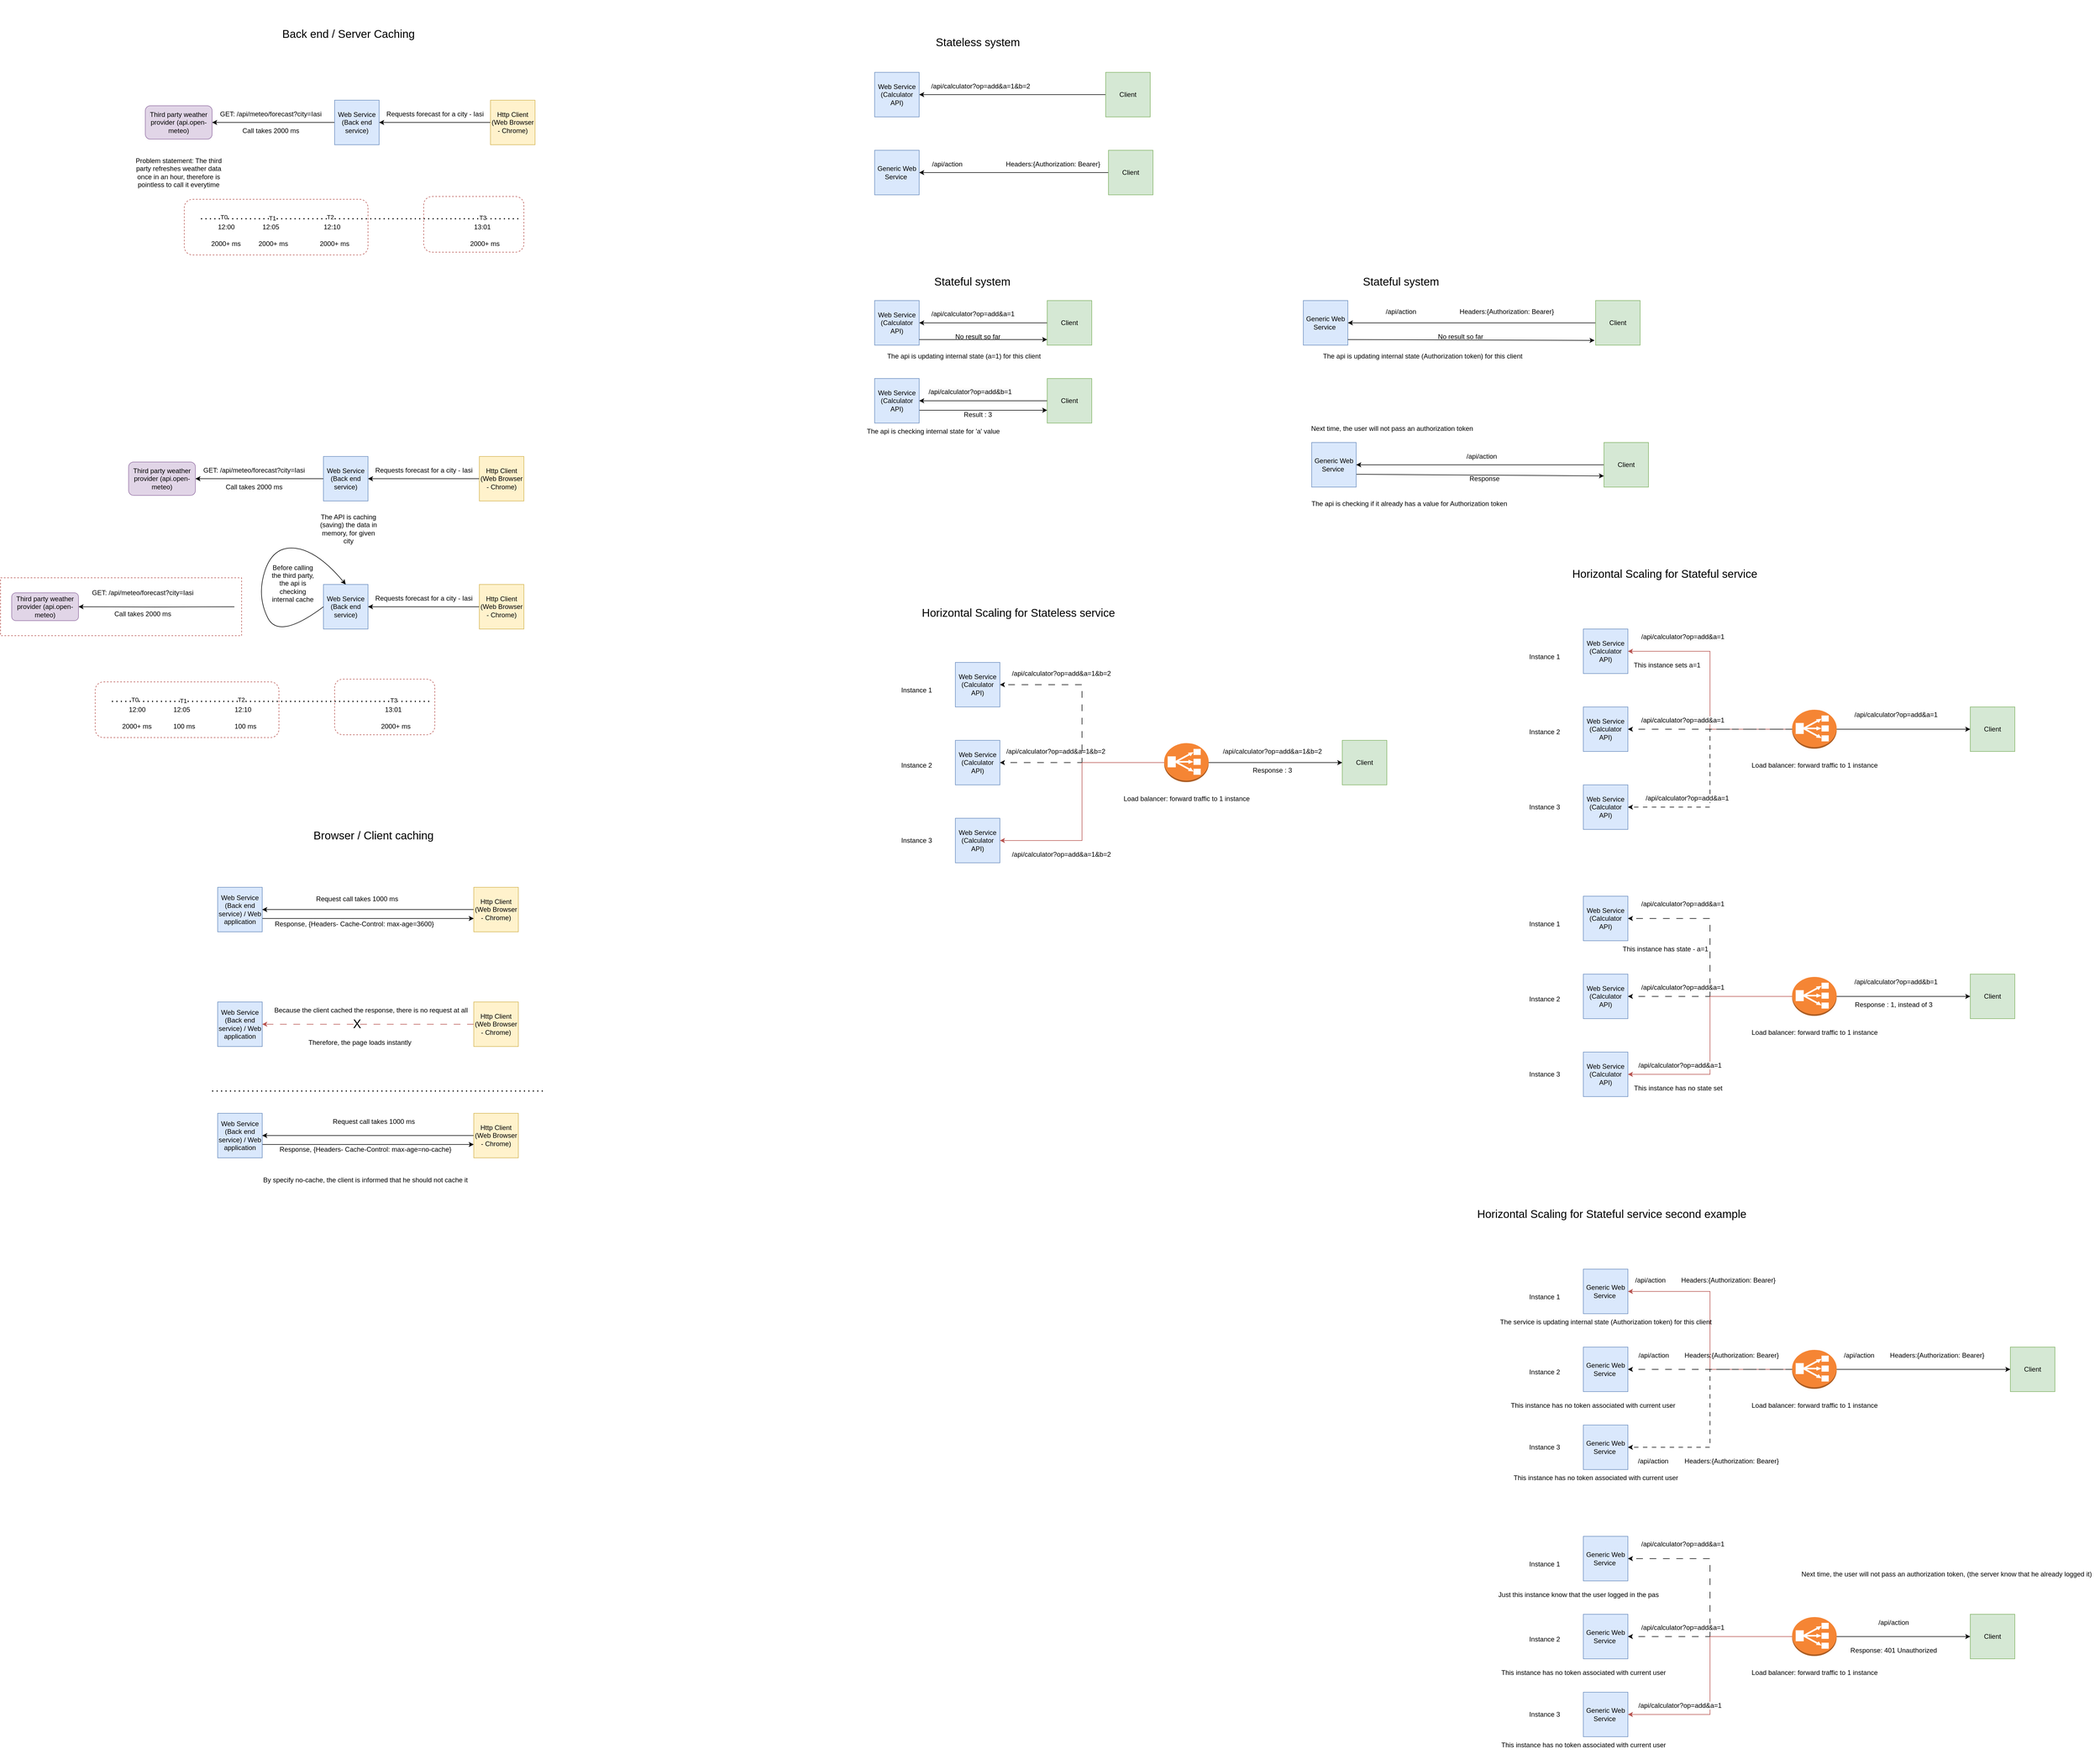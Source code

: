 <mxfile version="20.5.3" type="embed"><diagram name="Pagina-1" id="4Ygib3siv7Qyeerokqkb"><mxGraphModel dx="2560" dy="483" grid="0" gridSize="10" guides="1" tooltips="1" connect="1" arrows="1" fold="1" page="0" pageScale="1" pageWidth="827" pageHeight="1169" math="0" shadow="0"><root><mxCell id="0"/><mxCell id="1" parent="0"/><mxCell id="aQKAOnEq_MEH_mEKlE9x-1" value="&lt;font style=&quot;font-size: 20px;&quot;&gt;Stateless system&lt;/font&gt;" style="text;html=1;align=center;verticalAlign=middle;resizable=0;points=[];autosize=1;strokeColor=none;fillColor=none;" parent="1" vertex="1"><mxGeometry x="120" y="135" width="170" height="40" as="geometry"/></mxCell><mxCell id="aQKAOnEq_MEH_mEKlE9x-4" style="edgeStyle=orthogonalEdgeStyle;rounded=0;orthogonalLoop=1;jettySize=auto;html=1;entryX=1;entryY=0.5;entryDx=0;entryDy=0;" parent="1" source="aQKAOnEq_MEH_mEKlE9x-2" target="aQKAOnEq_MEH_mEKlE9x-3" edge="1"><mxGeometry relative="1" as="geometry"/></mxCell><mxCell id="aQKAOnEq_MEH_mEKlE9x-2" value="Client" style="whiteSpace=wrap;html=1;aspect=fixed;fillColor=#d5e8d4;strokeColor=#82b366;" parent="1" vertex="1"><mxGeometry x="435" y="210" width="80" height="80" as="geometry"/></mxCell><mxCell id="aQKAOnEq_MEH_mEKlE9x-3" value="Web Service (Calculator API)" style="whiteSpace=wrap;html=1;aspect=fixed;fillColor=#dae8fc;strokeColor=#6c8ebf;" parent="1" vertex="1"><mxGeometry x="20" y="210" width="80" height="80" as="geometry"/></mxCell><mxCell id="aQKAOnEq_MEH_mEKlE9x-5" value="/api/calculator?op=add&amp;amp;a=1&amp;amp;b=2" style="text;html=1;align=center;verticalAlign=middle;resizable=0;points=[];autosize=1;strokeColor=none;fillColor=none;" parent="1" vertex="1"><mxGeometry x="110" y="220" width="200" height="30" as="geometry"/></mxCell><mxCell id="aQKAOnEq_MEH_mEKlE9x-6" value="" style="endArrow=classic;html=1;rounded=0;exitX=1;exitY=0.75;exitDx=0;exitDy=0;entryX=0;entryY=0.75;entryDx=0;entryDy=0;" parent="1" edge="1"><mxGeometry width="50" height="50" relative="1" as="geometry"><mxPoint x="100" y="817" as="sourcePoint"/><mxPoint x="330" y="817" as="targetPoint"/></mxGeometry></mxCell><mxCell id="aQKAOnEq_MEH_mEKlE9x-7" value="Result : 3" style="text;html=1;align=center;verticalAlign=middle;resizable=0;points=[];autosize=1;strokeColor=none;fillColor=none;" parent="1" vertex="1"><mxGeometry x="170" y="810" width="70" height="30" as="geometry"/></mxCell><mxCell id="aQKAOnEq_MEH_mEKlE9x-8" value="Web Service (Calculator API)" style="whiteSpace=wrap;html=1;aspect=fixed;fillColor=#dae8fc;strokeColor=#6c8ebf;" parent="1" vertex="1"><mxGeometry x="20" y="620" width="80" height="80" as="geometry"/></mxCell><mxCell id="aQKAOnEq_MEH_mEKlE9x-10" style="edgeStyle=orthogonalEdgeStyle;rounded=0;orthogonalLoop=1;jettySize=auto;html=1;entryX=1;entryY=0.5;entryDx=0;entryDy=0;" parent="1" source="aQKAOnEq_MEH_mEKlE9x-9" target="aQKAOnEq_MEH_mEKlE9x-8" edge="1"><mxGeometry relative="1" as="geometry"/></mxCell><mxCell id="aQKAOnEq_MEH_mEKlE9x-9" value="Client" style="whiteSpace=wrap;html=1;aspect=fixed;fillColor=#d5e8d4;strokeColor=#82b366;" parent="1" vertex="1"><mxGeometry x="330" y="620" width="80" height="80" as="geometry"/></mxCell><mxCell id="aQKAOnEq_MEH_mEKlE9x-11" value="&lt;span style=&quot;color: rgb(0, 0, 0); font-family: Helvetica; font-size: 12px; font-style: normal; font-variant-ligatures: normal; font-variant-caps: normal; font-weight: 400; letter-spacing: normal; orphans: 2; text-align: center; text-indent: 0px; text-transform: none; widows: 2; word-spacing: 0px; -webkit-text-stroke-width: 0px; background-color: rgb(251, 251, 251); text-decoration-thickness: initial; text-decoration-style: initial; text-decoration-color: initial; float: none; display: inline !important;&quot;&gt;/api/calculator?op=add&amp;amp;a=1&lt;/span&gt;" style="text;whiteSpace=wrap;html=1;" parent="1" vertex="1"><mxGeometry x="120" y="630" width="210" height="40" as="geometry"/></mxCell><mxCell id="aQKAOnEq_MEH_mEKlE9x-12" value="Web Service (Calculator API)" style="whiteSpace=wrap;html=1;aspect=fixed;fillColor=#dae8fc;strokeColor=#6c8ebf;" parent="1" vertex="1"><mxGeometry x="20" y="760" width="80" height="80" as="geometry"/></mxCell><mxCell id="aQKAOnEq_MEH_mEKlE9x-13" style="edgeStyle=orthogonalEdgeStyle;rounded=0;orthogonalLoop=1;jettySize=auto;html=1;entryX=1;entryY=0.5;entryDx=0;entryDy=0;" parent="1" source="aQKAOnEq_MEH_mEKlE9x-14" target="aQKAOnEq_MEH_mEKlE9x-12" edge="1"><mxGeometry relative="1" as="geometry"/></mxCell><mxCell id="aQKAOnEq_MEH_mEKlE9x-14" value="Client" style="whiteSpace=wrap;html=1;aspect=fixed;fillColor=#d5e8d4;strokeColor=#82b366;" parent="1" vertex="1"><mxGeometry x="330" y="760" width="80" height="80" as="geometry"/></mxCell><mxCell id="aQKAOnEq_MEH_mEKlE9x-15" value="&lt;span style=&quot;color: rgb(0, 0, 0); font-family: Helvetica; font-size: 12px; font-style: normal; font-variant-ligatures: normal; font-variant-caps: normal; font-weight: 400; letter-spacing: normal; orphans: 2; text-align: center; text-indent: 0px; text-transform: none; widows: 2; word-spacing: 0px; -webkit-text-stroke-width: 0px; background-color: rgb(251, 251, 251); text-decoration-thickness: initial; text-decoration-style: initial; text-decoration-color: initial; float: none; display: inline !important;&quot;&gt;/api/calculator?op=add&amp;amp;b=1&lt;/span&gt;" style="text;whiteSpace=wrap;html=1;" parent="1" vertex="1"><mxGeometry x="115" y="770" width="210" height="40" as="geometry"/></mxCell><mxCell id="aQKAOnEq_MEH_mEKlE9x-17" value="" style="shape=image;html=1;verticalAlign=top;verticalLabelPosition=bottom;labelBackgroundColor=#ffffff;imageAspect=0;aspect=fixed;image=https://cdn4.iconfinder.com/data/icons/ionicons/512/icon-ios7-refresh-empty-128.png" parent="1" vertex="1"><mxGeometry x="24" y="710" width="20" height="20" as="geometry"/></mxCell><mxCell id="aQKAOnEq_MEH_mEKlE9x-18" value="The api is updating internal state (a=1) for this client" style="text;html=1;align=center;verticalAlign=middle;resizable=0;points=[];autosize=1;strokeColor=none;fillColor=none;" parent="1" vertex="1"><mxGeometry x="30" y="705" width="300" height="30" as="geometry"/></mxCell><mxCell id="aQKAOnEq_MEH_mEKlE9x-19" value="" style="endArrow=classic;html=1;rounded=0;" parent="1" edge="1"><mxGeometry width="50" height="50" relative="1" as="geometry"><mxPoint x="100" y="690" as="sourcePoint"/><mxPoint x="330" y="690" as="targetPoint"/></mxGeometry></mxCell><mxCell id="aQKAOnEq_MEH_mEKlE9x-20" value="No result so far" style="text;html=1;align=center;verticalAlign=middle;resizable=0;points=[];autosize=1;strokeColor=none;fillColor=none;" parent="1" vertex="1"><mxGeometry x="155" y="670" width="100" height="30" as="geometry"/></mxCell><mxCell id="aQKAOnEq_MEH_mEKlE9x-22" value="The api is checking internal state for 'a' value" style="text;html=1;align=center;verticalAlign=middle;resizable=0;points=[];autosize=1;strokeColor=none;fillColor=none;" parent="1" vertex="1"><mxGeometry x="-5" y="840" width="260" height="30" as="geometry"/></mxCell><mxCell id="aQKAOnEq_MEH_mEKlE9x-23" value="&lt;font style=&quot;font-size: 20px;&quot;&gt;Stateful system&lt;/font&gt;" style="text;html=1;align=center;verticalAlign=middle;resizable=0;points=[];autosize=1;strokeColor=none;fillColor=none;" parent="1" vertex="1"><mxGeometry x="115" y="565" width="160" height="40" as="geometry"/></mxCell><mxCell id="aQKAOnEq_MEH_mEKlE9x-24" style="edgeStyle=orthogonalEdgeStyle;rounded=0;orthogonalLoop=1;jettySize=auto;html=1;entryX=1;entryY=0.5;entryDx=0;entryDy=0;" parent="1" source="aQKAOnEq_MEH_mEKlE9x-25" target="aQKAOnEq_MEH_mEKlE9x-26" edge="1"><mxGeometry relative="1" as="geometry"/></mxCell><mxCell id="aQKAOnEq_MEH_mEKlE9x-25" value="Client" style="whiteSpace=wrap;html=1;aspect=fixed;fillColor=#d5e8d4;strokeColor=#82b366;" parent="1" vertex="1"><mxGeometry x="440" y="350" width="80" height="80" as="geometry"/></mxCell><mxCell id="aQKAOnEq_MEH_mEKlE9x-26" value="Generic Web Service&amp;nbsp;" style="whiteSpace=wrap;html=1;aspect=fixed;fillColor=#dae8fc;strokeColor=#6c8ebf;" parent="1" vertex="1"><mxGeometry x="20" y="350" width="80" height="80" as="geometry"/></mxCell><mxCell id="aQKAOnEq_MEH_mEKlE9x-27" value="/api/action" style="text;html=1;align=center;verticalAlign=middle;resizable=0;points=[];autosize=1;strokeColor=none;fillColor=none;" parent="1" vertex="1"><mxGeometry x="110" y="360" width="80" height="30" as="geometry"/></mxCell><mxCell id="aQKAOnEq_MEH_mEKlE9x-28" value="Headers:{Authorization: Bearer}" style="text;html=1;align=center;verticalAlign=middle;resizable=0;points=[];autosize=1;strokeColor=none;fillColor=none;" parent="1" vertex="1"><mxGeometry x="245" y="360" width="190" height="30" as="geometry"/></mxCell><mxCell id="aQKAOnEq_MEH_mEKlE9x-29" value="" style="endArrow=classic;html=1;rounded=0;exitX=1;exitY=0.75;exitDx=0;exitDy=0;entryX=0;entryY=0.75;entryDx=0;entryDy=0;" parent="1" target="aQKAOnEq_MEH_mEKlE9x-37" edge="1"><mxGeometry width="50" height="50" relative="1" as="geometry"><mxPoint x="885" y="932" as="sourcePoint"/><mxPoint x="1115" y="932" as="targetPoint"/></mxGeometry></mxCell><mxCell id="aQKAOnEq_MEH_mEKlE9x-30" value="Response" style="text;html=1;align=center;verticalAlign=middle;resizable=0;points=[];autosize=1;strokeColor=none;fillColor=none;" parent="1" vertex="1"><mxGeometry x="1075" y="925" width="80" height="30" as="geometry"/></mxCell><mxCell id="aQKAOnEq_MEH_mEKlE9x-31" value="Generic Web Service&amp;nbsp;" style="whiteSpace=wrap;html=1;aspect=fixed;fillColor=#dae8fc;strokeColor=#6c8ebf;" parent="1" vertex="1"><mxGeometry x="790" y="620" width="80" height="80" as="geometry"/></mxCell><mxCell id="aQKAOnEq_MEH_mEKlE9x-32" style="edgeStyle=orthogonalEdgeStyle;rounded=0;orthogonalLoop=1;jettySize=auto;html=1;entryX=1;entryY=0.5;entryDx=0;entryDy=0;" parent="1" source="aQKAOnEq_MEH_mEKlE9x-33" target="aQKAOnEq_MEH_mEKlE9x-31" edge="1"><mxGeometry relative="1" as="geometry"/></mxCell><mxCell id="aQKAOnEq_MEH_mEKlE9x-33" value="Client" style="whiteSpace=wrap;html=1;aspect=fixed;fillColor=#d5e8d4;strokeColor=#82b366;" parent="1" vertex="1"><mxGeometry x="1315" y="620" width="80" height="80" as="geometry"/></mxCell><mxCell id="aQKAOnEq_MEH_mEKlE9x-35" value="Generic Web Service&amp;nbsp;" style="whiteSpace=wrap;html=1;aspect=fixed;fillColor=#dae8fc;strokeColor=#6c8ebf;" parent="1" vertex="1"><mxGeometry x="805" y="875" width="80" height="80" as="geometry"/></mxCell><mxCell id="aQKAOnEq_MEH_mEKlE9x-36" style="edgeStyle=orthogonalEdgeStyle;rounded=0;orthogonalLoop=1;jettySize=auto;html=1;entryX=1;entryY=0.5;entryDx=0;entryDy=0;" parent="1" source="aQKAOnEq_MEH_mEKlE9x-37" target="aQKAOnEq_MEH_mEKlE9x-35" edge="1"><mxGeometry relative="1" as="geometry"/></mxCell><mxCell id="aQKAOnEq_MEH_mEKlE9x-37" value="Client" style="whiteSpace=wrap;html=1;aspect=fixed;fillColor=#d5e8d4;strokeColor=#82b366;" parent="1" vertex="1"><mxGeometry x="1330" y="875" width="80" height="80" as="geometry"/></mxCell><mxCell id="aQKAOnEq_MEH_mEKlE9x-39" value="" style="shape=image;html=1;verticalAlign=top;verticalLabelPosition=bottom;labelBackgroundColor=#ffffff;imageAspect=0;aspect=fixed;image=https://cdn4.iconfinder.com/data/icons/ionicons/512/icon-ios7-refresh-empty-128.png" parent="1" vertex="1"><mxGeometry x="794" y="710" width="20" height="20" as="geometry"/></mxCell><mxCell id="aQKAOnEq_MEH_mEKlE9x-40" value="The api is updating internal state (Authorization token) for this client" style="text;html=1;align=center;verticalAlign=middle;resizable=0;points=[];autosize=1;strokeColor=none;fillColor=none;" parent="1" vertex="1"><mxGeometry x="814" y="705" width="380" height="30" as="geometry"/></mxCell><mxCell id="aQKAOnEq_MEH_mEKlE9x-41" value="" style="endArrow=classic;html=1;rounded=0;entryX=-0.023;entryY=0.894;entryDx=0;entryDy=0;entryPerimeter=0;" parent="1" target="aQKAOnEq_MEH_mEKlE9x-33" edge="1"><mxGeometry width="50" height="50" relative="1" as="geometry"><mxPoint x="870" y="690" as="sourcePoint"/><mxPoint x="1100" y="690" as="targetPoint"/></mxGeometry></mxCell><mxCell id="aQKAOnEq_MEH_mEKlE9x-42" value="No result so far" style="text;html=1;align=center;verticalAlign=middle;resizable=0;points=[];autosize=1;strokeColor=none;fillColor=none;" parent="1" vertex="1"><mxGeometry x="1022" y="670" width="100" height="30" as="geometry"/></mxCell><mxCell id="aQKAOnEq_MEH_mEKlE9x-43" value="The api is checking if it already has a value for Authorization token" style="text;html=1;align=center;verticalAlign=middle;resizable=0;points=[];autosize=1;strokeColor=none;fillColor=none;" parent="1" vertex="1"><mxGeometry x="790" y="970" width="380" height="30" as="geometry"/></mxCell><mxCell id="aQKAOnEq_MEH_mEKlE9x-44" value="&lt;font style=&quot;font-size: 20px;&quot;&gt;Stateful system&lt;/font&gt;" style="text;html=1;align=center;verticalAlign=middle;resizable=0;points=[];autosize=1;strokeColor=none;fillColor=none;" parent="1" vertex="1"><mxGeometry x="885" y="565" width="160" height="40" as="geometry"/></mxCell><mxCell id="aQKAOnEq_MEH_mEKlE9x-45" value="/api/action" style="text;html=1;align=center;verticalAlign=middle;resizable=0;points=[];autosize=1;strokeColor=none;fillColor=none;" parent="1" vertex="1"><mxGeometry x="925" y="625" width="80" height="30" as="geometry"/></mxCell><mxCell id="aQKAOnEq_MEH_mEKlE9x-46" value="Headers:{Authorization: Bearer}" style="text;html=1;align=center;verticalAlign=middle;resizable=0;points=[];autosize=1;strokeColor=none;fillColor=none;" parent="1" vertex="1"><mxGeometry x="1060" y="625" width="190" height="30" as="geometry"/></mxCell><mxCell id="aQKAOnEq_MEH_mEKlE9x-48" value="/api/action" style="text;html=1;align=center;verticalAlign=middle;resizable=0;points=[];autosize=1;strokeColor=none;fillColor=none;" parent="1" vertex="1"><mxGeometry x="1070" y="885" width="80" height="30" as="geometry"/></mxCell><mxCell id="aQKAOnEq_MEH_mEKlE9x-49" value="Next time, the user will not pass an authorization token" style="text;html=1;align=center;verticalAlign=middle;resizable=0;points=[];autosize=1;strokeColor=none;fillColor=none;" parent="1" vertex="1"><mxGeometry x="794" y="835" width="310" height="30" as="geometry"/></mxCell><mxCell id="aQKAOnEq_MEH_mEKlE9x-51" value="&lt;font style=&quot;font-size: 20px;&quot;&gt;Back end / Server Caching&lt;/font&gt;" style="text;html=1;strokeColor=none;fillColor=none;align=center;verticalAlign=middle;whiteSpace=wrap;rounded=0;" parent="1" vertex="1"><mxGeometry x="-1105" y="80" width="360" height="120" as="geometry"/></mxCell><mxCell id="aQKAOnEq_MEH_mEKlE9x-56" style="edgeStyle=orthogonalEdgeStyle;rounded=0;orthogonalLoop=1;jettySize=auto;html=1;entryX=1;entryY=0.5;entryDx=0;entryDy=0;" parent="1" source="aQKAOnEq_MEH_mEKlE9x-53" target="aQKAOnEq_MEH_mEKlE9x-55" edge="1"><mxGeometry relative="1" as="geometry"/></mxCell><mxCell id="aQKAOnEq_MEH_mEKlE9x-53" value="Web Service (Back end service)" style="whiteSpace=wrap;html=1;aspect=fixed;fillColor=#dae8fc;strokeColor=#6c8ebf;" parent="1" vertex="1"><mxGeometry x="-950" y="260" width="80" height="80" as="geometry"/></mxCell><mxCell id="aQKAOnEq_MEH_mEKlE9x-63" style="edgeStyle=orthogonalEdgeStyle;rounded=0;orthogonalLoop=1;jettySize=auto;html=1;" parent="1" source="aQKAOnEq_MEH_mEKlE9x-54" target="aQKAOnEq_MEH_mEKlE9x-53" edge="1"><mxGeometry relative="1" as="geometry"/></mxCell><mxCell id="aQKAOnEq_MEH_mEKlE9x-54" value="Http Client&lt;br&gt;(Web Browser - Chrome)" style="whiteSpace=wrap;html=1;aspect=fixed;fillColor=#fff2cc;strokeColor=#d6b656;" parent="1" vertex="1"><mxGeometry x="-670" y="260" width="80" height="80" as="geometry"/></mxCell><mxCell id="aQKAOnEq_MEH_mEKlE9x-55" value="Third party weather provider (api.open-meteo)" style="rounded=1;whiteSpace=wrap;html=1;fillColor=#e1d5e7;strokeColor=#9673a6;" parent="1" vertex="1"><mxGeometry x="-1290" y="270" width="120" height="60" as="geometry"/></mxCell><mxCell id="aQKAOnEq_MEH_mEKlE9x-60" value="Problem statement: The third party refreshes weather data once in an hour, therefore is pointless to call it everytime" style="text;html=1;strokeColor=none;fillColor=none;align=center;verticalAlign=middle;whiteSpace=wrap;rounded=0;" parent="1" vertex="1"><mxGeometry x="-1310" y="320" width="160" height="140" as="geometry"/></mxCell><mxCell id="aQKAOnEq_MEH_mEKlE9x-61" value="GET: /api/meteo/forecast?city=Iasi" style="text;html=1;align=center;verticalAlign=middle;resizable=0;points=[];autosize=1;strokeColor=none;fillColor=none;" parent="1" vertex="1"><mxGeometry x="-1170" y="270" width="210" height="30" as="geometry"/></mxCell><mxCell id="aQKAOnEq_MEH_mEKlE9x-62" value="Call takes 2000 ms" style="text;html=1;align=center;verticalAlign=middle;resizable=0;points=[];autosize=1;strokeColor=none;fillColor=none;" parent="1" vertex="1"><mxGeometry x="-1130" y="300" width="130" height="30" as="geometry"/></mxCell><mxCell id="aQKAOnEq_MEH_mEKlE9x-64" value="" style="endArrow=none;dashed=1;html=1;dashPattern=1 3;strokeWidth=2;rounded=0;" parent="1" edge="1"><mxGeometry width="50" height="50" relative="1" as="geometry"><mxPoint x="-1190" y="473" as="sourcePoint"/><mxPoint x="-620" y="473" as="targetPoint"/></mxGeometry></mxCell><mxCell id="aQKAOnEq_MEH_mEKlE9x-65" value="T0" style="edgeLabel;html=1;align=center;verticalAlign=middle;resizable=0;points=[];" parent="aQKAOnEq_MEH_mEKlE9x-64" vertex="1" connectable="0"><mxGeometry x="-0.858" y="3" relative="1" as="geometry"><mxPoint as="offset"/></mxGeometry></mxCell><mxCell id="aQKAOnEq_MEH_mEKlE9x-70" value="T1" style="edgeLabel;html=1;align=center;verticalAlign=middle;resizable=0;points=[];" parent="aQKAOnEq_MEH_mEKlE9x-64" vertex="1" connectable="0"><mxGeometry x="-0.551" y="1" relative="1" as="geometry"><mxPoint as="offset"/></mxGeometry></mxCell><mxCell id="aQKAOnEq_MEH_mEKlE9x-76" value="T2" style="edgeLabel;html=1;align=center;verticalAlign=middle;resizable=0;points=[];" parent="aQKAOnEq_MEH_mEKlE9x-64" vertex="1" connectable="0"><mxGeometry x="-0.188" y="3" relative="1" as="geometry"><mxPoint as="offset"/></mxGeometry></mxCell><mxCell id="aQKAOnEq_MEH_mEKlE9x-78" value="T3" style="edgeLabel;html=1;align=center;verticalAlign=middle;resizable=0;points=[];" parent="aQKAOnEq_MEH_mEKlE9x-64" vertex="1" connectable="0"><mxGeometry x="0.773" y="2" relative="1" as="geometry"><mxPoint as="offset"/></mxGeometry></mxCell><mxCell id="aQKAOnEq_MEH_mEKlE9x-66" value="12:00" style="text;html=1;align=center;verticalAlign=middle;resizable=0;points=[];autosize=1;strokeColor=none;fillColor=none;" parent="1" vertex="1"><mxGeometry x="-1170" y="473" width="50" height="30" as="geometry"/></mxCell><mxCell id="aQKAOnEq_MEH_mEKlE9x-72" value="12:05" style="text;html=1;align=center;verticalAlign=middle;resizable=0;points=[];autosize=1;strokeColor=none;fillColor=none;" parent="1" vertex="1"><mxGeometry x="-1090" y="473" width="50" height="30" as="geometry"/></mxCell><mxCell id="aQKAOnEq_MEH_mEKlE9x-77" value="12:10" style="text;html=1;align=center;verticalAlign=middle;resizable=0;points=[];autosize=1;strokeColor=none;fillColor=none;" parent="1" vertex="1"><mxGeometry x="-980" y="473" width="50" height="30" as="geometry"/></mxCell><mxCell id="aQKAOnEq_MEH_mEKlE9x-79" value="13:01" style="text;html=1;align=center;verticalAlign=middle;resizable=0;points=[];autosize=1;strokeColor=none;fillColor=none;" parent="1" vertex="1"><mxGeometry x="-710" y="473" width="50" height="30" as="geometry"/></mxCell><mxCell id="aQKAOnEq_MEH_mEKlE9x-80" value="" style="rounded=1;whiteSpace=wrap;html=1;dashed=1;fillColor=none;strokeColor=#b85450;" parent="1" vertex="1"><mxGeometry x="-1220" y="438" width="330" height="100" as="geometry"/></mxCell><mxCell id="aQKAOnEq_MEH_mEKlE9x-81" value="" style="rounded=1;whiteSpace=wrap;html=1;dashed=1;fillColor=none;strokeColor=#b85450;" parent="1" vertex="1"><mxGeometry x="-790" y="433" width="180" height="100" as="geometry"/></mxCell><mxCell id="aQKAOnEq_MEH_mEKlE9x-83" value="2000+ ms" style="text;html=1;strokeColor=none;fillColor=none;align=center;verticalAlign=middle;whiteSpace=wrap;rounded=0;" parent="1" vertex="1"><mxGeometry x="-1175" y="503" width="60" height="30" as="geometry"/></mxCell><mxCell id="aQKAOnEq_MEH_mEKlE9x-84" value="2000+ ms" style="text;html=1;strokeColor=none;fillColor=none;align=center;verticalAlign=middle;whiteSpace=wrap;rounded=0;" parent="1" vertex="1"><mxGeometry x="-1090" y="503" width="60" height="30" as="geometry"/></mxCell><mxCell id="aQKAOnEq_MEH_mEKlE9x-85" value="2000+ ms" style="text;html=1;strokeColor=none;fillColor=none;align=center;verticalAlign=middle;whiteSpace=wrap;rounded=0;" parent="1" vertex="1"><mxGeometry x="-980" y="503" width="60" height="30" as="geometry"/></mxCell><mxCell id="aQKAOnEq_MEH_mEKlE9x-86" value="2000+ ms" style="text;html=1;strokeColor=none;fillColor=none;align=center;verticalAlign=middle;whiteSpace=wrap;rounded=0;" parent="1" vertex="1"><mxGeometry x="-710" y="503" width="60" height="30" as="geometry"/></mxCell><mxCell id="aQKAOnEq_MEH_mEKlE9x-87" style="edgeStyle=orthogonalEdgeStyle;rounded=0;orthogonalLoop=1;jettySize=auto;html=1;entryX=1;entryY=0.5;entryDx=0;entryDy=0;exitX=0;exitY=0.5;exitDx=0;exitDy=0;" parent="1" source="aQKAOnEq_MEH_mEKlE9x-88" target="aQKAOnEq_MEH_mEKlE9x-91" edge="1"><mxGeometry relative="1" as="geometry"><mxPoint x="-980" y="940" as="sourcePoint"/></mxGeometry></mxCell><mxCell id="aQKAOnEq_MEH_mEKlE9x-88" value="Web Service (Back end service)" style="whiteSpace=wrap;html=1;aspect=fixed;fillColor=#dae8fc;strokeColor=#6c8ebf;" parent="1" vertex="1"><mxGeometry x="-970" y="900" width="80" height="80" as="geometry"/></mxCell><mxCell id="aQKAOnEq_MEH_mEKlE9x-89" style="edgeStyle=orthogonalEdgeStyle;rounded=0;orthogonalLoop=1;jettySize=auto;html=1;" parent="1" source="aQKAOnEq_MEH_mEKlE9x-90" target="aQKAOnEq_MEH_mEKlE9x-88" edge="1"><mxGeometry relative="1" as="geometry"/></mxCell><mxCell id="aQKAOnEq_MEH_mEKlE9x-90" value="Http Client&lt;br&gt;(Web Browser - Chrome)" style="whiteSpace=wrap;html=1;aspect=fixed;fillColor=#fff2cc;strokeColor=#d6b656;" parent="1" vertex="1"><mxGeometry x="-690" y="900" width="80" height="80" as="geometry"/></mxCell><mxCell id="aQKAOnEq_MEH_mEKlE9x-91" value="Third party weather provider (api.open-meteo)" style="rounded=1;whiteSpace=wrap;html=1;fillColor=#e1d5e7;strokeColor=#9673a6;" parent="1" vertex="1"><mxGeometry x="-1320" y="910" width="120" height="60" as="geometry"/></mxCell><mxCell id="aQKAOnEq_MEH_mEKlE9x-92" value="GET: /api/meteo/forecast?city=Iasi" style="text;html=1;align=center;verticalAlign=middle;resizable=0;points=[];autosize=1;strokeColor=none;fillColor=none;" parent="1" vertex="1"><mxGeometry x="-1200" y="910" width="210" height="30" as="geometry"/></mxCell><mxCell id="aQKAOnEq_MEH_mEKlE9x-93" value="Call takes 2000 ms" style="text;html=1;align=center;verticalAlign=middle;resizable=0;points=[];autosize=1;strokeColor=none;fillColor=none;" parent="1" vertex="1"><mxGeometry x="-1160" y="940" width="130" height="30" as="geometry"/></mxCell><mxCell id="aQKAOnEq_MEH_mEKlE9x-94" value="Requests forecast for a city - Iasi" style="text;html=1;align=center;verticalAlign=middle;resizable=0;points=[];autosize=1;strokeColor=none;fillColor=none;" parent="1" vertex="1"><mxGeometry x="-890" y="910" width="200" height="30" as="geometry"/></mxCell><mxCell id="aQKAOnEq_MEH_mEKlE9x-95" value="Requests forecast for a city - Iasi" style="text;html=1;align=center;verticalAlign=middle;resizable=0;points=[];autosize=1;strokeColor=none;fillColor=none;" parent="1" vertex="1"><mxGeometry x="-870" y="270" width="200" height="30" as="geometry"/></mxCell><mxCell id="aQKAOnEq_MEH_mEKlE9x-96" value="The API is caching (saving) the data in memory, for given city" style="text;html=1;strokeColor=none;fillColor=none;align=center;verticalAlign=middle;whiteSpace=wrap;rounded=0;" parent="1" vertex="1"><mxGeometry x="-980" y="990" width="110" height="80" as="geometry"/></mxCell><mxCell id="aQKAOnEq_MEH_mEKlE9x-101" style="edgeStyle=orthogonalEdgeStyle;rounded=0;orthogonalLoop=1;jettySize=auto;html=1;entryX=1;entryY=0.5;entryDx=0;entryDy=0;" parent="1" target="aQKAOnEq_MEH_mEKlE9x-105" edge="1"><mxGeometry relative="1" as="geometry"><mxPoint x="-1130" y="1170" as="sourcePoint"/></mxGeometry></mxCell><mxCell id="aQKAOnEq_MEH_mEKlE9x-102" value="Web Service (Back end service)" style="whiteSpace=wrap;html=1;aspect=fixed;fillColor=#dae8fc;strokeColor=#6c8ebf;" parent="1" vertex="1"><mxGeometry x="-970" y="1130" width="80" height="80" as="geometry"/></mxCell><mxCell id="aQKAOnEq_MEH_mEKlE9x-103" style="edgeStyle=orthogonalEdgeStyle;rounded=0;orthogonalLoop=1;jettySize=auto;html=1;" parent="1" source="aQKAOnEq_MEH_mEKlE9x-104" target="aQKAOnEq_MEH_mEKlE9x-102" edge="1"><mxGeometry relative="1" as="geometry"/></mxCell><mxCell id="aQKAOnEq_MEH_mEKlE9x-104" value="Http Client&lt;br&gt;(Web Browser - Chrome)" style="whiteSpace=wrap;html=1;aspect=fixed;fillColor=#fff2cc;strokeColor=#d6b656;" parent="1" vertex="1"><mxGeometry x="-690" y="1130" width="80" height="80" as="geometry"/></mxCell><mxCell id="aQKAOnEq_MEH_mEKlE9x-105" value="Third party weather provider (api.open-meteo)" style="rounded=1;whiteSpace=wrap;html=1;fillColor=#e1d5e7;strokeColor=#9673a6;" parent="1" vertex="1"><mxGeometry x="-1530" y="1145" width="120" height="50" as="geometry"/></mxCell><mxCell id="aQKAOnEq_MEH_mEKlE9x-106" value="GET: /api/meteo/forecast?city=Iasi" style="text;html=1;align=center;verticalAlign=middle;resizable=0;points=[];autosize=1;strokeColor=none;fillColor=none;" parent="1" vertex="1"><mxGeometry x="-1400" y="1130" width="210" height="30" as="geometry"/></mxCell><mxCell id="aQKAOnEq_MEH_mEKlE9x-107" value="Call takes 2000 ms" style="text;html=1;align=center;verticalAlign=middle;resizable=0;points=[];autosize=1;strokeColor=none;fillColor=none;" parent="1" vertex="1"><mxGeometry x="-1360" y="1168" width="130" height="30" as="geometry"/></mxCell><mxCell id="aQKAOnEq_MEH_mEKlE9x-108" value="Requests forecast for a city - Iasi" style="text;html=1;align=center;verticalAlign=middle;resizable=0;points=[];autosize=1;strokeColor=none;fillColor=none;" parent="1" vertex="1"><mxGeometry x="-890" y="1140" width="200" height="30" as="geometry"/></mxCell><mxCell id="aQKAOnEq_MEH_mEKlE9x-111" value="" style="curved=1;endArrow=classic;html=1;rounded=0;entryX=0.5;entryY=0;entryDx=0;entryDy=0;" parent="1" target="aQKAOnEq_MEH_mEKlE9x-102" edge="1"><mxGeometry width="50" height="50" relative="1" as="geometry"><mxPoint x="-970" y="1170" as="sourcePoint"/><mxPoint x="-970" y="1120" as="targetPoint"/><Array as="points"><mxPoint x="-970" y="1170"/><mxPoint x="-1050" y="1230"/><mxPoint x="-1090" y="1150"/><mxPoint x="-1060" y="1060"/><mxPoint x="-980" y="1070"/></Array></mxGeometry></mxCell><mxCell id="aQKAOnEq_MEH_mEKlE9x-113" value="Before calling the third party, the api is checking internal cache" style="text;html=1;strokeColor=none;fillColor=none;align=center;verticalAlign=middle;whiteSpace=wrap;rounded=0;" parent="1" vertex="1"><mxGeometry x="-1070" y="1095" width="90" height="65" as="geometry"/></mxCell><mxCell id="aQKAOnEq_MEH_mEKlE9x-114" value="" style="rounded=0;whiteSpace=wrap;html=1;dashed=1;fillColor=none;strokeColor=#b85450;" parent="1" vertex="1"><mxGeometry x="-1550" y="1118" width="433" height="104" as="geometry"/></mxCell><mxCell id="aQKAOnEq_MEH_mEKlE9x-115" value="" style="endArrow=none;dashed=1;html=1;dashPattern=1 3;strokeWidth=2;rounded=0;" parent="1" edge="1"><mxGeometry width="50" height="50" relative="1" as="geometry"><mxPoint x="-1350" y="1340" as="sourcePoint"/><mxPoint x="-780" y="1340" as="targetPoint"/></mxGeometry></mxCell><mxCell id="aQKAOnEq_MEH_mEKlE9x-116" value="T0" style="edgeLabel;html=1;align=center;verticalAlign=middle;resizable=0;points=[];" parent="aQKAOnEq_MEH_mEKlE9x-115" vertex="1" connectable="0"><mxGeometry x="-0.858" y="3" relative="1" as="geometry"><mxPoint as="offset"/></mxGeometry></mxCell><mxCell id="aQKAOnEq_MEH_mEKlE9x-117" value="T1" style="edgeLabel;html=1;align=center;verticalAlign=middle;resizable=0;points=[];" parent="aQKAOnEq_MEH_mEKlE9x-115" vertex="1" connectable="0"><mxGeometry x="-0.551" y="1" relative="1" as="geometry"><mxPoint as="offset"/></mxGeometry></mxCell><mxCell id="aQKAOnEq_MEH_mEKlE9x-118" value="T2" style="edgeLabel;html=1;align=center;verticalAlign=middle;resizable=0;points=[];" parent="aQKAOnEq_MEH_mEKlE9x-115" vertex="1" connectable="0"><mxGeometry x="-0.188" y="3" relative="1" as="geometry"><mxPoint as="offset"/></mxGeometry></mxCell><mxCell id="aQKAOnEq_MEH_mEKlE9x-119" value="T3" style="edgeLabel;html=1;align=center;verticalAlign=middle;resizable=0;points=[];" parent="aQKAOnEq_MEH_mEKlE9x-115" vertex="1" connectable="0"><mxGeometry x="0.773" y="2" relative="1" as="geometry"><mxPoint as="offset"/></mxGeometry></mxCell><mxCell id="aQKAOnEq_MEH_mEKlE9x-120" value="12:00" style="text;html=1;align=center;verticalAlign=middle;resizable=0;points=[];autosize=1;strokeColor=none;fillColor=none;" parent="1" vertex="1"><mxGeometry x="-1330" y="1340" width="50" height="30" as="geometry"/></mxCell><mxCell id="aQKAOnEq_MEH_mEKlE9x-121" value="12:05" style="text;html=1;align=center;verticalAlign=middle;resizable=0;points=[];autosize=1;strokeColor=none;fillColor=none;" parent="1" vertex="1"><mxGeometry x="-1250" y="1340" width="50" height="30" as="geometry"/></mxCell><mxCell id="aQKAOnEq_MEH_mEKlE9x-122" value="12:10" style="text;html=1;align=center;verticalAlign=middle;resizable=0;points=[];autosize=1;strokeColor=none;fillColor=none;" parent="1" vertex="1"><mxGeometry x="-1140" y="1340" width="50" height="30" as="geometry"/></mxCell><mxCell id="aQKAOnEq_MEH_mEKlE9x-123" value="13:01" style="text;html=1;align=center;verticalAlign=middle;resizable=0;points=[];autosize=1;strokeColor=none;fillColor=none;" parent="1" vertex="1"><mxGeometry x="-870" y="1340" width="50" height="30" as="geometry"/></mxCell><mxCell id="aQKAOnEq_MEH_mEKlE9x-124" value="" style="rounded=1;whiteSpace=wrap;html=1;dashed=1;fillColor=none;strokeColor=#b85450;" parent="1" vertex="1"><mxGeometry x="-1380" y="1305" width="330" height="100" as="geometry"/></mxCell><mxCell id="aQKAOnEq_MEH_mEKlE9x-125" value="" style="rounded=1;whiteSpace=wrap;html=1;dashed=1;fillColor=none;strokeColor=#b85450;" parent="1" vertex="1"><mxGeometry x="-950" y="1300" width="180" height="100" as="geometry"/></mxCell><mxCell id="aQKAOnEq_MEH_mEKlE9x-126" value="2000+ ms" style="text;html=1;strokeColor=none;fillColor=none;align=center;verticalAlign=middle;whiteSpace=wrap;rounded=0;" parent="1" vertex="1"><mxGeometry x="-1335" y="1370" width="60" height="30" as="geometry"/></mxCell><mxCell id="aQKAOnEq_MEH_mEKlE9x-127" value="100 ms" style="text;html=1;strokeColor=none;fillColor=none;align=center;verticalAlign=middle;whiteSpace=wrap;rounded=0;" parent="1" vertex="1"><mxGeometry x="-1250" y="1370" width="60" height="30" as="geometry"/></mxCell><mxCell id="aQKAOnEq_MEH_mEKlE9x-128" value="100 ms" style="text;html=1;strokeColor=none;fillColor=none;align=center;verticalAlign=middle;whiteSpace=wrap;rounded=0;" parent="1" vertex="1"><mxGeometry x="-1140" y="1370" width="60" height="30" as="geometry"/></mxCell><mxCell id="aQKAOnEq_MEH_mEKlE9x-129" value="2000+ ms" style="text;html=1;strokeColor=none;fillColor=none;align=center;verticalAlign=middle;whiteSpace=wrap;rounded=0;" parent="1" vertex="1"><mxGeometry x="-870" y="1370" width="60" height="30" as="geometry"/></mxCell><mxCell id="iJ8y5fl3CrhjbuTxIyRG-3" value="Client" style="whiteSpace=wrap;html=1;aspect=fixed;fillColor=#d5e8d4;strokeColor=#82b366;" parent="1" vertex="1"><mxGeometry x="860" y="1410" width="80" height="80" as="geometry"/></mxCell><mxCell id="iJ8y5fl3CrhjbuTxIyRG-4" value="Web Service (Calculator API)" style="whiteSpace=wrap;html=1;aspect=fixed;fillColor=#dae8fc;strokeColor=#6c8ebf;" parent="1" vertex="1"><mxGeometry x="165" y="1270" width="80" height="80" as="geometry"/></mxCell><mxCell id="iJ8y5fl3CrhjbuTxIyRG-6" value="/api/calculator?op=add&amp;amp;a=1&amp;amp;b=2" style="text;html=1;align=center;verticalAlign=middle;resizable=0;points=[];autosize=1;strokeColor=none;fillColor=none;" parent="1" vertex="1"><mxGeometry x="634" y="1415" width="200" height="30" as="geometry"/></mxCell><mxCell id="iJ8y5fl3CrhjbuTxIyRG-11" style="edgeStyle=orthogonalEdgeStyle;rounded=0;orthogonalLoop=1;jettySize=auto;html=1;" parent="1" source="iJ8y5fl3CrhjbuTxIyRG-10" target="iJ8y5fl3CrhjbuTxIyRG-3" edge="1"><mxGeometry relative="1" as="geometry"/></mxCell><mxCell id="iJ8y5fl3CrhjbuTxIyRG-17" style="edgeStyle=orthogonalEdgeStyle;rounded=0;orthogonalLoop=1;jettySize=auto;html=1;entryX=1;entryY=0.5;entryDx=0;entryDy=0;dashed=1;dashPattern=12 12;" parent="1" source="iJ8y5fl3CrhjbuTxIyRG-10" target="iJ8y5fl3CrhjbuTxIyRG-4" edge="1"><mxGeometry relative="1" as="geometry"/></mxCell><mxCell id="iJ8y5fl3CrhjbuTxIyRG-18" style="edgeStyle=orthogonalEdgeStyle;rounded=0;orthogonalLoop=1;jettySize=auto;html=1;dashed=1;dashPattern=12 12;" parent="1" source="iJ8y5fl3CrhjbuTxIyRG-10" target="iJ8y5fl3CrhjbuTxIyRG-12" edge="1"><mxGeometry relative="1" as="geometry"/></mxCell><mxCell id="iJ8y5fl3CrhjbuTxIyRG-19" style="edgeStyle=orthogonalEdgeStyle;rounded=0;orthogonalLoop=1;jettySize=auto;html=1;entryX=1;entryY=0.5;entryDx=0;entryDy=0;fillColor=#f8cecc;strokeColor=#b85450;" parent="1" source="iJ8y5fl3CrhjbuTxIyRG-10" target="iJ8y5fl3CrhjbuTxIyRG-13" edge="1"><mxGeometry relative="1" as="geometry"/></mxCell><mxCell id="iJ8y5fl3CrhjbuTxIyRG-10" value="" style="outlineConnect=0;dashed=0;verticalLabelPosition=bottom;verticalAlign=top;align=center;html=1;shape=mxgraph.aws3.classic_load_balancer;fillColor=#F58534;gradientColor=none;" parent="1" vertex="1"><mxGeometry x="540" y="1415" width="80" height="70" as="geometry"/></mxCell><mxCell id="iJ8y5fl3CrhjbuTxIyRG-12" value="Web Service (Calculator API)" style="whiteSpace=wrap;html=1;aspect=fixed;fillColor=#dae8fc;strokeColor=#6c8ebf;" parent="1" vertex="1"><mxGeometry x="165" y="1410" width="80" height="80" as="geometry"/></mxCell><mxCell id="iJ8y5fl3CrhjbuTxIyRG-13" value="Web Service (Calculator API)" style="whiteSpace=wrap;html=1;aspect=fixed;fillColor=#dae8fc;strokeColor=#6c8ebf;" parent="1" vertex="1"><mxGeometry x="165" y="1550" width="80" height="80" as="geometry"/></mxCell><mxCell id="iJ8y5fl3CrhjbuTxIyRG-14" value="Instance 1" style="text;html=1;align=center;verticalAlign=middle;resizable=0;points=[];autosize=1;strokeColor=none;fillColor=none;" parent="1" vertex="1"><mxGeometry x="55" y="1305" width="80" height="30" as="geometry"/></mxCell><mxCell id="iJ8y5fl3CrhjbuTxIyRG-15" value="Instance 2" style="text;html=1;align=center;verticalAlign=middle;resizable=0;points=[];autosize=1;strokeColor=none;fillColor=none;" parent="1" vertex="1"><mxGeometry x="55" y="1440" width="80" height="30" as="geometry"/></mxCell><mxCell id="iJ8y5fl3CrhjbuTxIyRG-16" value="Instance 3" style="text;html=1;align=center;verticalAlign=middle;resizable=0;points=[];autosize=1;strokeColor=none;fillColor=none;" parent="1" vertex="1"><mxGeometry x="55" y="1575" width="80" height="30" as="geometry"/></mxCell><mxCell id="iJ8y5fl3CrhjbuTxIyRG-20" value="/api/calculator?op=add&amp;amp;a=1&amp;amp;b=2" style="text;html=1;align=center;verticalAlign=middle;resizable=0;points=[];autosize=1;strokeColor=none;fillColor=none;" parent="1" vertex="1"><mxGeometry x="255" y="1275" width="200" height="30" as="geometry"/></mxCell><mxCell id="iJ8y5fl3CrhjbuTxIyRG-21" value="/api/calculator?op=add&amp;amp;a=1&amp;amp;b=2" style="text;html=1;align=center;verticalAlign=middle;resizable=0;points=[];autosize=1;strokeColor=none;fillColor=none;" parent="1" vertex="1"><mxGeometry x="245" y="1415" width="200" height="30" as="geometry"/></mxCell><mxCell id="iJ8y5fl3CrhjbuTxIyRG-22" value="/api/calculator?op=add&amp;amp;a=1&amp;amp;b=2" style="text;html=1;align=center;verticalAlign=middle;resizable=0;points=[];autosize=1;strokeColor=none;fillColor=none;" parent="1" vertex="1"><mxGeometry x="255" y="1600" width="200" height="30" as="geometry"/></mxCell><mxCell id="iJ8y5fl3CrhjbuTxIyRG-23" value="Load balancer: forward traffic to 1 instance" style="text;html=1;align=center;verticalAlign=middle;resizable=0;points=[];autosize=1;strokeColor=none;fillColor=none;" parent="1" vertex="1"><mxGeometry x="455" y="1500" width="250" height="30" as="geometry"/></mxCell><mxCell id="iJ8y5fl3CrhjbuTxIyRG-24" value="Client" style="whiteSpace=wrap;html=1;aspect=fixed;fillColor=#d5e8d4;strokeColor=#82b366;" parent="1" vertex="1"><mxGeometry x="1988" y="1350" width="80" height="80" as="geometry"/></mxCell><mxCell id="iJ8y5fl3CrhjbuTxIyRG-25" value="Web Service (Calculator API)" style="whiteSpace=wrap;html=1;aspect=fixed;fillColor=#dae8fc;strokeColor=#6c8ebf;" parent="1" vertex="1"><mxGeometry x="1293" y="1210" width="80" height="80" as="geometry"/></mxCell><mxCell id="iJ8y5fl3CrhjbuTxIyRG-27" style="edgeStyle=orthogonalEdgeStyle;rounded=0;orthogonalLoop=1;jettySize=auto;html=1;" parent="1" source="iJ8y5fl3CrhjbuTxIyRG-31" target="iJ8y5fl3CrhjbuTxIyRG-24" edge="1"><mxGeometry relative="1" as="geometry"/></mxCell><mxCell id="iJ8y5fl3CrhjbuTxIyRG-28" style="edgeStyle=orthogonalEdgeStyle;rounded=0;orthogonalLoop=1;jettySize=auto;html=1;entryX=1;entryY=0.5;entryDx=0;entryDy=0;fillColor=#f8cecc;strokeColor=#b85450;" parent="1" source="iJ8y5fl3CrhjbuTxIyRG-31" target="iJ8y5fl3CrhjbuTxIyRG-25" edge="1"><mxGeometry relative="1" as="geometry"/></mxCell><mxCell id="iJ8y5fl3CrhjbuTxIyRG-29" style="edgeStyle=orthogonalEdgeStyle;rounded=0;orthogonalLoop=1;jettySize=auto;html=1;dashed=1;dashPattern=12 12;" parent="1" source="iJ8y5fl3CrhjbuTxIyRG-31" target="iJ8y5fl3CrhjbuTxIyRG-32" edge="1"><mxGeometry relative="1" as="geometry"/></mxCell><mxCell id="iJ8y5fl3CrhjbuTxIyRG-30" style="edgeStyle=orthogonalEdgeStyle;rounded=0;orthogonalLoop=1;jettySize=auto;html=1;entryX=1;entryY=0.5;entryDx=0;entryDy=0;dashed=1;dashPattern=8 8;" parent="1" source="iJ8y5fl3CrhjbuTxIyRG-31" target="iJ8y5fl3CrhjbuTxIyRG-33" edge="1"><mxGeometry relative="1" as="geometry"/></mxCell><mxCell id="iJ8y5fl3CrhjbuTxIyRG-31" value="" style="outlineConnect=0;dashed=0;verticalLabelPosition=bottom;verticalAlign=top;align=center;html=1;shape=mxgraph.aws3.classic_load_balancer;fillColor=#F58534;gradientColor=none;" parent="1" vertex="1"><mxGeometry x="1668" y="1355" width="80" height="70" as="geometry"/></mxCell><mxCell id="iJ8y5fl3CrhjbuTxIyRG-32" value="Web Service (Calculator API)" style="whiteSpace=wrap;html=1;aspect=fixed;fillColor=#dae8fc;strokeColor=#6c8ebf;" parent="1" vertex="1"><mxGeometry x="1293" y="1350" width="80" height="80" as="geometry"/></mxCell><mxCell id="iJ8y5fl3CrhjbuTxIyRG-33" value="Web Service (Calculator API)" style="whiteSpace=wrap;html=1;aspect=fixed;fillColor=#dae8fc;strokeColor=#6c8ebf;" parent="1" vertex="1"><mxGeometry x="1293" y="1490" width="80" height="80" as="geometry"/></mxCell><mxCell id="iJ8y5fl3CrhjbuTxIyRG-34" value="Instance 1" style="text;html=1;align=center;verticalAlign=middle;resizable=0;points=[];autosize=1;strokeColor=none;fillColor=none;" parent="1" vertex="1"><mxGeometry x="1183" y="1245" width="80" height="30" as="geometry"/></mxCell><mxCell id="iJ8y5fl3CrhjbuTxIyRG-35" value="Instance 2" style="text;html=1;align=center;verticalAlign=middle;resizable=0;points=[];autosize=1;strokeColor=none;fillColor=none;" parent="1" vertex="1"><mxGeometry x="1183" y="1380" width="80" height="30" as="geometry"/></mxCell><mxCell id="iJ8y5fl3CrhjbuTxIyRG-36" value="Instance 3" style="text;html=1;align=center;verticalAlign=middle;resizable=0;points=[];autosize=1;strokeColor=none;fillColor=none;" parent="1" vertex="1"><mxGeometry x="1183" y="1515" width="80" height="30" as="geometry"/></mxCell><mxCell id="iJ8y5fl3CrhjbuTxIyRG-40" value="Load balancer: forward traffic to 1 instance" style="text;html=1;align=center;verticalAlign=middle;resizable=0;points=[];autosize=1;strokeColor=none;fillColor=none;" parent="1" vertex="1"><mxGeometry x="1583" y="1440" width="250" height="30" as="geometry"/></mxCell><mxCell id="iJ8y5fl3CrhjbuTxIyRG-41" value="&amp;nbsp;Horizontal Scaling for Stateful service" style="text;html=1;align=center;verticalAlign=middle;resizable=0;points=[];autosize=1;strokeColor=none;fillColor=none;fontSize=20;" parent="1" vertex="1"><mxGeometry x="1256" y="1090" width="360" height="40" as="geometry"/></mxCell><mxCell id="iJ8y5fl3CrhjbuTxIyRG-42" value="&lt;span style=&quot;color: rgb(0, 0, 0); font-family: Helvetica; font-size: 12px; font-style: normal; font-variant-ligatures: normal; font-variant-caps: normal; font-weight: 400; letter-spacing: normal; orphans: 2; text-align: center; text-indent: 0px; text-transform: none; widows: 2; word-spacing: 0px; -webkit-text-stroke-width: 0px; background-color: rgb(251, 251, 251); text-decoration-thickness: initial; text-decoration-style: initial; text-decoration-color: initial; float: none; display: inline !important;&quot;&gt;/api/calculator?op=add&amp;amp;a=1&lt;/span&gt;" style="text;whiteSpace=wrap;html=1;" parent="1" vertex="1"><mxGeometry x="1778" y="1350" width="210" height="40" as="geometry"/></mxCell><mxCell id="iJ8y5fl3CrhjbuTxIyRG-43" value="&lt;span style=&quot;color: rgb(0, 0, 0); font-family: Helvetica; font-size: 12px; font-style: normal; font-variant-ligatures: normal; font-variant-caps: normal; font-weight: 400; letter-spacing: normal; orphans: 2; text-align: center; text-indent: 0px; text-transform: none; widows: 2; word-spacing: 0px; -webkit-text-stroke-width: 0px; background-color: rgb(251, 251, 251); text-decoration-thickness: initial; text-decoration-style: initial; text-decoration-color: initial; float: none; display: inline !important;&quot;&gt;/api/calculator?op=add&amp;amp;a=1&lt;/span&gt;" style="text;whiteSpace=wrap;html=1;" parent="1" vertex="1"><mxGeometry x="1395" y="1210" width="180" height="40" as="geometry"/></mxCell><mxCell id="iJ8y5fl3CrhjbuTxIyRG-44" value="&lt;span style=&quot;color: rgb(0, 0, 0); font-family: Helvetica; font-size: 12px; font-style: normal; font-variant-ligatures: normal; font-variant-caps: normal; font-weight: 400; letter-spacing: normal; orphans: 2; text-align: center; text-indent: 0px; text-transform: none; widows: 2; word-spacing: 0px; -webkit-text-stroke-width: 0px; background-color: rgb(251, 251, 251); text-decoration-thickness: initial; text-decoration-style: initial; text-decoration-color: initial; float: none; display: inline !important;&quot;&gt;/api/calculator?op=add&amp;amp;a=1&lt;/span&gt;" style="text;whiteSpace=wrap;html=1;" parent="1" vertex="1"><mxGeometry x="1395" y="1360" width="180" height="40" as="geometry"/></mxCell><mxCell id="iJ8y5fl3CrhjbuTxIyRG-45" value="&lt;span style=&quot;color: rgb(0, 0, 0); font-family: Helvetica; font-size: 12px; font-style: normal; font-variant-ligatures: normal; font-variant-caps: normal; font-weight: 400; letter-spacing: normal; orphans: 2; text-align: center; text-indent: 0px; text-transform: none; widows: 2; word-spacing: 0px; -webkit-text-stroke-width: 0px; background-color: rgb(251, 251, 251); text-decoration-thickness: initial; text-decoration-style: initial; text-decoration-color: initial; float: none; display: inline !important;&quot;&gt;/api/calculator?op=add&amp;amp;a=1&lt;/span&gt;" style="text;whiteSpace=wrap;html=1;" parent="1" vertex="1"><mxGeometry x="1403" y="1500" width="180" height="40" as="geometry"/></mxCell><mxCell id="iJ8y5fl3CrhjbuTxIyRG-46" value="Client" style="whiteSpace=wrap;html=1;aspect=fixed;fillColor=#d5e8d4;strokeColor=#82b366;" parent="1" vertex="1"><mxGeometry x="1988" y="1830" width="80" height="80" as="geometry"/></mxCell><mxCell id="iJ8y5fl3CrhjbuTxIyRG-47" value="Web Service (Calculator API)" style="whiteSpace=wrap;html=1;aspect=fixed;fillColor=#dae8fc;strokeColor=#6c8ebf;" parent="1" vertex="1"><mxGeometry x="1293" y="1690" width="80" height="80" as="geometry"/></mxCell><mxCell id="iJ8y5fl3CrhjbuTxIyRG-48" style="edgeStyle=orthogonalEdgeStyle;rounded=0;orthogonalLoop=1;jettySize=auto;html=1;" parent="1" source="iJ8y5fl3CrhjbuTxIyRG-52" target="iJ8y5fl3CrhjbuTxIyRG-46" edge="1"><mxGeometry relative="1" as="geometry"/></mxCell><mxCell id="iJ8y5fl3CrhjbuTxIyRG-49" style="edgeStyle=orthogonalEdgeStyle;rounded=0;orthogonalLoop=1;jettySize=auto;html=1;entryX=1;entryY=0.5;entryDx=0;entryDy=0;dashed=1;dashPattern=12 12;" parent="1" source="iJ8y5fl3CrhjbuTxIyRG-52" target="iJ8y5fl3CrhjbuTxIyRG-47" edge="1"><mxGeometry relative="1" as="geometry"/></mxCell><mxCell id="iJ8y5fl3CrhjbuTxIyRG-50" style="edgeStyle=orthogonalEdgeStyle;rounded=0;orthogonalLoop=1;jettySize=auto;html=1;dashed=1;dashPattern=12 12;" parent="1" source="iJ8y5fl3CrhjbuTxIyRG-52" target="iJ8y5fl3CrhjbuTxIyRG-53" edge="1"><mxGeometry relative="1" as="geometry"/></mxCell><mxCell id="iJ8y5fl3CrhjbuTxIyRG-51" style="edgeStyle=orthogonalEdgeStyle;rounded=0;orthogonalLoop=1;jettySize=auto;html=1;entryX=1;entryY=0.5;entryDx=0;entryDy=0;fillColor=#f8cecc;strokeColor=#b85450;" parent="1" source="iJ8y5fl3CrhjbuTxIyRG-52" target="iJ8y5fl3CrhjbuTxIyRG-54" edge="1"><mxGeometry relative="1" as="geometry"/></mxCell><mxCell id="iJ8y5fl3CrhjbuTxIyRG-52" value="" style="outlineConnect=0;dashed=0;verticalLabelPosition=bottom;verticalAlign=top;align=center;html=1;shape=mxgraph.aws3.classic_load_balancer;fillColor=#F58534;gradientColor=none;" parent="1" vertex="1"><mxGeometry x="1668" y="1835" width="80" height="70" as="geometry"/></mxCell><mxCell id="iJ8y5fl3CrhjbuTxIyRG-53" value="Web Service (Calculator API)" style="whiteSpace=wrap;html=1;aspect=fixed;fillColor=#dae8fc;strokeColor=#6c8ebf;" parent="1" vertex="1"><mxGeometry x="1293" y="1830" width="80" height="80" as="geometry"/></mxCell><mxCell id="iJ8y5fl3CrhjbuTxIyRG-54" value="Web Service (Calculator API)" style="whiteSpace=wrap;html=1;aspect=fixed;fillColor=#dae8fc;strokeColor=#6c8ebf;" parent="1" vertex="1"><mxGeometry x="1293" y="1970" width="80" height="80" as="geometry"/></mxCell><mxCell id="iJ8y5fl3CrhjbuTxIyRG-55" value="Instance 1" style="text;html=1;align=center;verticalAlign=middle;resizable=0;points=[];autosize=1;strokeColor=none;fillColor=none;" parent="1" vertex="1"><mxGeometry x="1183" y="1725" width="80" height="30" as="geometry"/></mxCell><mxCell id="iJ8y5fl3CrhjbuTxIyRG-56" value="Instance 2" style="text;html=1;align=center;verticalAlign=middle;resizable=0;points=[];autosize=1;strokeColor=none;fillColor=none;" parent="1" vertex="1"><mxGeometry x="1183" y="1860" width="80" height="30" as="geometry"/></mxCell><mxCell id="iJ8y5fl3CrhjbuTxIyRG-57" value="Instance 3" style="text;html=1;align=center;verticalAlign=middle;resizable=0;points=[];autosize=1;strokeColor=none;fillColor=none;" parent="1" vertex="1"><mxGeometry x="1183" y="1995" width="80" height="30" as="geometry"/></mxCell><mxCell id="iJ8y5fl3CrhjbuTxIyRG-58" value="Load balancer: forward traffic to 1 instance" style="text;html=1;align=center;verticalAlign=middle;resizable=0;points=[];autosize=1;strokeColor=none;fillColor=none;" parent="1" vertex="1"><mxGeometry x="1583" y="1920" width="250" height="30" as="geometry"/></mxCell><mxCell id="iJ8y5fl3CrhjbuTxIyRG-60" value="&lt;span style=&quot;color: rgb(0, 0, 0); font-family: Helvetica; font-size: 12px; font-style: normal; font-variant-ligatures: normal; font-variant-caps: normal; font-weight: 400; letter-spacing: normal; orphans: 2; text-align: center; text-indent: 0px; text-transform: none; widows: 2; word-spacing: 0px; -webkit-text-stroke-width: 0px; background-color: rgb(251, 251, 251); text-decoration-thickness: initial; text-decoration-style: initial; text-decoration-color: initial; float: none; display: inline !important;&quot;&gt;/api/calculator?op=add&amp;amp;b=1&lt;/span&gt;" style="text;whiteSpace=wrap;html=1;" parent="1" vertex="1"><mxGeometry x="1778" y="1830" width="210" height="40" as="geometry"/></mxCell><mxCell id="iJ8y5fl3CrhjbuTxIyRG-61" value="&lt;span style=&quot;color: rgb(0, 0, 0); font-family: Helvetica; font-size: 12px; font-style: normal; font-variant-ligatures: normal; font-variant-caps: normal; font-weight: 400; letter-spacing: normal; orphans: 2; text-align: center; text-indent: 0px; text-transform: none; widows: 2; word-spacing: 0px; -webkit-text-stroke-width: 0px; background-color: rgb(251, 251, 251); text-decoration-thickness: initial; text-decoration-style: initial; text-decoration-color: initial; float: none; display: inline !important;&quot;&gt;/api/calculator?op=add&amp;amp;a=1&lt;/span&gt;" style="text;whiteSpace=wrap;html=1;" parent="1" vertex="1"><mxGeometry x="1395" y="1690" width="180" height="40" as="geometry"/></mxCell><mxCell id="iJ8y5fl3CrhjbuTxIyRG-62" value="&lt;span style=&quot;color: rgb(0, 0, 0); font-family: Helvetica; font-size: 12px; font-style: normal; font-variant-ligatures: normal; font-variant-caps: normal; font-weight: 400; letter-spacing: normal; orphans: 2; text-align: center; text-indent: 0px; text-transform: none; widows: 2; word-spacing: 0px; -webkit-text-stroke-width: 0px; background-color: rgb(251, 251, 251); text-decoration-thickness: initial; text-decoration-style: initial; text-decoration-color: initial; float: none; display: inline !important;&quot;&gt;/api/calculator?op=add&amp;amp;a=1&lt;/span&gt;" style="text;whiteSpace=wrap;html=1;" parent="1" vertex="1"><mxGeometry x="1395" y="1840" width="180" height="40" as="geometry"/></mxCell><mxCell id="iJ8y5fl3CrhjbuTxIyRG-63" value="&lt;span style=&quot;color: rgb(0, 0, 0); font-family: Helvetica; font-size: 12px; font-style: normal; font-variant-ligatures: normal; font-variant-caps: normal; font-weight: 400; letter-spacing: normal; orphans: 2; text-align: center; text-indent: 0px; text-transform: none; widows: 2; word-spacing: 0px; -webkit-text-stroke-width: 0px; background-color: rgb(251, 251, 251); text-decoration-thickness: initial; text-decoration-style: initial; text-decoration-color: initial; float: none; display: inline !important;&quot;&gt;/api/calculator?op=add&amp;amp;a=1&lt;/span&gt;" style="text;whiteSpace=wrap;html=1;" parent="1" vertex="1"><mxGeometry x="1390" y="1980" width="180" height="40" as="geometry"/></mxCell><mxCell id="iJ8y5fl3CrhjbuTxIyRG-64" value="This instance sets a=1" style="text;html=1;align=center;verticalAlign=middle;resizable=0;points=[];autosize=1;strokeColor=none;fillColor=none;" parent="1" vertex="1"><mxGeometry x="1373" y="1260" width="140" height="30" as="geometry"/></mxCell><mxCell id="iJ8y5fl3CrhjbuTxIyRG-66" value="This instance has state - a=1" style="text;html=1;align=center;verticalAlign=middle;resizable=0;points=[];autosize=1;strokeColor=none;fillColor=none;" parent="1" vertex="1"><mxGeometry x="1350" y="1770" width="180" height="30" as="geometry"/></mxCell><mxCell id="iJ8y5fl3CrhjbuTxIyRG-67" value="This instance has no state set" style="text;html=1;align=center;verticalAlign=middle;resizable=0;points=[];autosize=1;strokeColor=none;fillColor=none;" parent="1" vertex="1"><mxGeometry x="1373" y="2020" width="180" height="30" as="geometry"/></mxCell><mxCell id="iJ8y5fl3CrhjbuTxIyRG-68" value="Response : 1, instead of 3" style="text;html=1;align=center;verticalAlign=middle;resizable=0;points=[];autosize=1;strokeColor=none;fillColor=none;" parent="1" vertex="1"><mxGeometry x="1770" y="1870" width="160" height="30" as="geometry"/></mxCell><mxCell id="iJ8y5fl3CrhjbuTxIyRG-69" value="&lt;font style=&quot;font-size: 12px;&quot;&gt;Response : 3&lt;/font&gt;" style="text;html=1;align=center;verticalAlign=middle;resizable=0;points=[];autosize=1;strokeColor=none;fillColor=none;fontSize=20;" parent="1" vertex="1"><mxGeometry x="689" y="1440" width="90" height="40" as="geometry"/></mxCell><mxCell id="iJ8y5fl3CrhjbuTxIyRG-70" value="&amp;nbsp;Horizontal Scaling for Stateless service" style="text;html=1;align=center;verticalAlign=middle;resizable=0;points=[];autosize=1;strokeColor=none;fillColor=none;fontSize=20;" parent="1" vertex="1"><mxGeometry x="85" y="1160" width="380" height="40" as="geometry"/></mxCell><mxCell id="iJ8y5fl3CrhjbuTxIyRG-71" value="Client" style="whiteSpace=wrap;html=1;aspect=fixed;fillColor=#d5e8d4;strokeColor=#82b366;" parent="1" vertex="1"><mxGeometry x="2060" y="2500" width="80" height="80" as="geometry"/></mxCell><mxCell id="iJ8y5fl3CrhjbuTxIyRG-72" value="Generic Web Service&amp;nbsp;" style="whiteSpace=wrap;html=1;aspect=fixed;fillColor=#dae8fc;strokeColor=#6c8ebf;" parent="1" vertex="1"><mxGeometry x="1293" y="2360" width="80" height="80" as="geometry"/></mxCell><mxCell id="iJ8y5fl3CrhjbuTxIyRG-73" style="edgeStyle=orthogonalEdgeStyle;rounded=0;orthogonalLoop=1;jettySize=auto;html=1;" parent="1" source="iJ8y5fl3CrhjbuTxIyRG-77" target="iJ8y5fl3CrhjbuTxIyRG-71" edge="1"><mxGeometry relative="1" as="geometry"/></mxCell><mxCell id="iJ8y5fl3CrhjbuTxIyRG-74" style="edgeStyle=orthogonalEdgeStyle;rounded=0;orthogonalLoop=1;jettySize=auto;html=1;entryX=1;entryY=0.5;entryDx=0;entryDy=0;fillColor=#f8cecc;strokeColor=#b85450;" parent="1" source="iJ8y5fl3CrhjbuTxIyRG-77" target="iJ8y5fl3CrhjbuTxIyRG-72" edge="1"><mxGeometry relative="1" as="geometry"/></mxCell><mxCell id="iJ8y5fl3CrhjbuTxIyRG-75" style="edgeStyle=orthogonalEdgeStyle;rounded=0;orthogonalLoop=1;jettySize=auto;html=1;dashed=1;dashPattern=12 12;" parent="1" source="iJ8y5fl3CrhjbuTxIyRG-77" target="iJ8y5fl3CrhjbuTxIyRG-78" edge="1"><mxGeometry relative="1" as="geometry"/></mxCell><mxCell id="iJ8y5fl3CrhjbuTxIyRG-76" style="edgeStyle=orthogonalEdgeStyle;rounded=0;orthogonalLoop=1;jettySize=auto;html=1;entryX=1;entryY=0.5;entryDx=0;entryDy=0;dashed=1;dashPattern=8 8;" parent="1" source="iJ8y5fl3CrhjbuTxIyRG-77" target="iJ8y5fl3CrhjbuTxIyRG-79" edge="1"><mxGeometry relative="1" as="geometry"/></mxCell><mxCell id="iJ8y5fl3CrhjbuTxIyRG-77" value="" style="outlineConnect=0;dashed=0;verticalLabelPosition=bottom;verticalAlign=top;align=center;html=1;shape=mxgraph.aws3.classic_load_balancer;fillColor=#F58534;gradientColor=none;" parent="1" vertex="1"><mxGeometry x="1668" y="2505" width="80" height="70" as="geometry"/></mxCell><mxCell id="iJ8y5fl3CrhjbuTxIyRG-78" value="Generic Web Service&amp;nbsp;" style="whiteSpace=wrap;html=1;aspect=fixed;fillColor=#dae8fc;strokeColor=#6c8ebf;" parent="1" vertex="1"><mxGeometry x="1293" y="2500" width="80" height="80" as="geometry"/></mxCell><mxCell id="iJ8y5fl3CrhjbuTxIyRG-79" value="Generic Web Service&amp;nbsp;" style="whiteSpace=wrap;html=1;aspect=fixed;fillColor=#dae8fc;strokeColor=#6c8ebf;" parent="1" vertex="1"><mxGeometry x="1293" y="2640" width="80" height="80" as="geometry"/></mxCell><mxCell id="iJ8y5fl3CrhjbuTxIyRG-80" value="Instance 1" style="text;html=1;align=center;verticalAlign=middle;resizable=0;points=[];autosize=1;strokeColor=none;fillColor=none;" parent="1" vertex="1"><mxGeometry x="1183" y="2395" width="80" height="30" as="geometry"/></mxCell><mxCell id="iJ8y5fl3CrhjbuTxIyRG-81" value="Instance 2" style="text;html=1;align=center;verticalAlign=middle;resizable=0;points=[];autosize=1;strokeColor=none;fillColor=none;" parent="1" vertex="1"><mxGeometry x="1183" y="2530" width="80" height="30" as="geometry"/></mxCell><mxCell id="iJ8y5fl3CrhjbuTxIyRG-82" value="Instance 3" style="text;html=1;align=center;verticalAlign=middle;resizable=0;points=[];autosize=1;strokeColor=none;fillColor=none;" parent="1" vertex="1"><mxGeometry x="1183" y="2665" width="80" height="30" as="geometry"/></mxCell><mxCell id="iJ8y5fl3CrhjbuTxIyRG-83" value="Load balancer: forward traffic to 1 instance" style="text;html=1;align=center;verticalAlign=middle;resizable=0;points=[];autosize=1;strokeColor=none;fillColor=none;" parent="1" vertex="1"><mxGeometry x="1583" y="2590" width="250" height="30" as="geometry"/></mxCell><mxCell id="iJ8y5fl3CrhjbuTxIyRG-88" value="Client" style="whiteSpace=wrap;html=1;aspect=fixed;fillColor=#d5e8d4;strokeColor=#82b366;" parent="1" vertex="1"><mxGeometry x="1988" y="2980" width="80" height="80" as="geometry"/></mxCell><mxCell id="iJ8y5fl3CrhjbuTxIyRG-89" value="Generic Web Service&amp;nbsp;" style="whiteSpace=wrap;html=1;aspect=fixed;fillColor=#dae8fc;strokeColor=#6c8ebf;" parent="1" vertex="1"><mxGeometry x="1293" y="2840" width="80" height="80" as="geometry"/></mxCell><mxCell id="iJ8y5fl3CrhjbuTxIyRG-90" style="edgeStyle=orthogonalEdgeStyle;rounded=0;orthogonalLoop=1;jettySize=auto;html=1;" parent="1" source="iJ8y5fl3CrhjbuTxIyRG-94" target="iJ8y5fl3CrhjbuTxIyRG-88" edge="1"><mxGeometry relative="1" as="geometry"/></mxCell><mxCell id="iJ8y5fl3CrhjbuTxIyRG-91" style="edgeStyle=orthogonalEdgeStyle;rounded=0;orthogonalLoop=1;jettySize=auto;html=1;entryX=1;entryY=0.5;entryDx=0;entryDy=0;dashed=1;dashPattern=12 12;" parent="1" source="iJ8y5fl3CrhjbuTxIyRG-94" target="iJ8y5fl3CrhjbuTxIyRG-89" edge="1"><mxGeometry relative="1" as="geometry"/></mxCell><mxCell id="iJ8y5fl3CrhjbuTxIyRG-92" style="edgeStyle=orthogonalEdgeStyle;rounded=0;orthogonalLoop=1;jettySize=auto;html=1;dashed=1;dashPattern=12 12;" parent="1" source="iJ8y5fl3CrhjbuTxIyRG-94" target="iJ8y5fl3CrhjbuTxIyRG-95" edge="1"><mxGeometry relative="1" as="geometry"/></mxCell><mxCell id="iJ8y5fl3CrhjbuTxIyRG-93" style="edgeStyle=orthogonalEdgeStyle;rounded=0;orthogonalLoop=1;jettySize=auto;html=1;entryX=1;entryY=0.5;entryDx=0;entryDy=0;fillColor=#f8cecc;strokeColor=#b85450;" parent="1" source="iJ8y5fl3CrhjbuTxIyRG-94" target="iJ8y5fl3CrhjbuTxIyRG-96" edge="1"><mxGeometry relative="1" as="geometry"/></mxCell><mxCell id="iJ8y5fl3CrhjbuTxIyRG-94" value="" style="outlineConnect=0;dashed=0;verticalLabelPosition=bottom;verticalAlign=top;align=center;html=1;shape=mxgraph.aws3.classic_load_balancer;fillColor=#F58534;gradientColor=none;" parent="1" vertex="1"><mxGeometry x="1668" y="2985" width="80" height="70" as="geometry"/></mxCell><mxCell id="iJ8y5fl3CrhjbuTxIyRG-95" value="Generic Web Service&amp;nbsp;" style="whiteSpace=wrap;html=1;aspect=fixed;fillColor=#dae8fc;strokeColor=#6c8ebf;" parent="1" vertex="1"><mxGeometry x="1293" y="2980" width="80" height="80" as="geometry"/></mxCell><mxCell id="iJ8y5fl3CrhjbuTxIyRG-96" value="Generic Web Service&amp;nbsp;" style="whiteSpace=wrap;html=1;aspect=fixed;fillColor=#dae8fc;strokeColor=#6c8ebf;" parent="1" vertex="1"><mxGeometry x="1293" y="3120" width="80" height="80" as="geometry"/></mxCell><mxCell id="iJ8y5fl3CrhjbuTxIyRG-97" value="Instance 1" style="text;html=1;align=center;verticalAlign=middle;resizable=0;points=[];autosize=1;strokeColor=none;fillColor=none;" parent="1" vertex="1"><mxGeometry x="1183" y="2875" width="80" height="30" as="geometry"/></mxCell><mxCell id="iJ8y5fl3CrhjbuTxIyRG-98" value="Instance 2" style="text;html=1;align=center;verticalAlign=middle;resizable=0;points=[];autosize=1;strokeColor=none;fillColor=none;" parent="1" vertex="1"><mxGeometry x="1183" y="3010" width="80" height="30" as="geometry"/></mxCell><mxCell id="iJ8y5fl3CrhjbuTxIyRG-99" value="Instance 3" style="text;html=1;align=center;verticalAlign=middle;resizable=0;points=[];autosize=1;strokeColor=none;fillColor=none;" parent="1" vertex="1"><mxGeometry x="1183" y="3145" width="80" height="30" as="geometry"/></mxCell><mxCell id="iJ8y5fl3CrhjbuTxIyRG-100" value="Load balancer: forward traffic to 1 instance" style="text;html=1;align=center;verticalAlign=middle;resizable=0;points=[];autosize=1;strokeColor=none;fillColor=none;" parent="1" vertex="1"><mxGeometry x="1583" y="3070" width="250" height="30" as="geometry"/></mxCell><mxCell id="iJ8y5fl3CrhjbuTxIyRG-102" value="&lt;span style=&quot;color: rgb(0, 0, 0); font-family: Helvetica; font-size: 12px; font-style: normal; font-variant-ligatures: normal; font-variant-caps: normal; font-weight: 400; letter-spacing: normal; orphans: 2; text-align: center; text-indent: 0px; text-transform: none; widows: 2; word-spacing: 0px; -webkit-text-stroke-width: 0px; background-color: rgb(251, 251, 251); text-decoration-thickness: initial; text-decoration-style: initial; text-decoration-color: initial; float: none; display: inline !important;&quot;&gt;/api/calculator?op=add&amp;amp;a=1&lt;/span&gt;" style="text;whiteSpace=wrap;html=1;" parent="1" vertex="1"><mxGeometry x="1395" y="2840" width="180" height="40" as="geometry"/></mxCell><mxCell id="iJ8y5fl3CrhjbuTxIyRG-103" value="&lt;span style=&quot;color: rgb(0, 0, 0); font-family: Helvetica; font-size: 12px; font-style: normal; font-variant-ligatures: normal; font-variant-caps: normal; font-weight: 400; letter-spacing: normal; orphans: 2; text-align: center; text-indent: 0px; text-transform: none; widows: 2; word-spacing: 0px; -webkit-text-stroke-width: 0px; background-color: rgb(251, 251, 251); text-decoration-thickness: initial; text-decoration-style: initial; text-decoration-color: initial; float: none; display: inline !important;&quot;&gt;/api/calculator?op=add&amp;amp;a=1&lt;/span&gt;" style="text;whiteSpace=wrap;html=1;" parent="1" vertex="1"><mxGeometry x="1395" y="2990" width="180" height="40" as="geometry"/></mxCell><mxCell id="iJ8y5fl3CrhjbuTxIyRG-104" value="&lt;span style=&quot;color: rgb(0, 0, 0); font-family: Helvetica; font-size: 12px; font-style: normal; font-variant-ligatures: normal; font-variant-caps: normal; font-weight: 400; letter-spacing: normal; orphans: 2; text-align: center; text-indent: 0px; text-transform: none; widows: 2; word-spacing: 0px; -webkit-text-stroke-width: 0px; background-color: rgb(251, 251, 251); text-decoration-thickness: initial; text-decoration-style: initial; text-decoration-color: initial; float: none; display: inline !important;&quot;&gt;/api/calculator?op=add&amp;amp;a=1&lt;/span&gt;" style="text;whiteSpace=wrap;html=1;" parent="1" vertex="1"><mxGeometry x="1390" y="3130" width="180" height="40" as="geometry"/></mxCell><mxCell id="iJ8y5fl3CrhjbuTxIyRG-105" value="The service is updating internal state (Authorization token) for this client" style="text;html=1;align=center;verticalAlign=middle;resizable=0;points=[];autosize=1;strokeColor=none;fillColor=none;" parent="1" vertex="1"><mxGeometry x="1133" y="2440" width="400" height="30" as="geometry"/></mxCell><mxCell id="iJ8y5fl3CrhjbuTxIyRG-106" value="Just this instance know that the user logged in the pas" style="text;html=1;align=center;verticalAlign=middle;resizable=0;points=[];autosize=1;strokeColor=none;fillColor=none;" parent="1" vertex="1"><mxGeometry x="1129" y="2930" width="310" height="30" as="geometry"/></mxCell><mxCell id="iJ8y5fl3CrhjbuTxIyRG-109" value="/api/action" style="text;html=1;align=center;verticalAlign=middle;resizable=0;points=[];autosize=1;strokeColor=none;fillColor=none;" parent="1" vertex="1"><mxGeometry x="1748" y="2500" width="80" height="30" as="geometry"/></mxCell><mxCell id="iJ8y5fl3CrhjbuTxIyRG-110" value="Headers:{Authorization: Bearer}" style="text;html=1;align=center;verticalAlign=middle;resizable=0;points=[];autosize=1;strokeColor=none;fillColor=none;" parent="1" vertex="1"><mxGeometry x="1833" y="2500" width="190" height="30" as="geometry"/></mxCell><mxCell id="iJ8y5fl3CrhjbuTxIyRG-111" value="/api/action" style="text;html=1;align=center;verticalAlign=middle;resizable=0;points=[];autosize=1;strokeColor=none;fillColor=none;" parent="1" vertex="1"><mxGeometry x="1373" y="2365" width="80" height="30" as="geometry"/></mxCell><mxCell id="iJ8y5fl3CrhjbuTxIyRG-112" value="Headers:{Authorization: Bearer}" style="text;html=1;align=center;verticalAlign=middle;resizable=0;points=[];autosize=1;strokeColor=none;fillColor=none;" parent="1" vertex="1"><mxGeometry x="1458" y="2365" width="190" height="30" as="geometry"/></mxCell><mxCell id="iJ8y5fl3CrhjbuTxIyRG-113" value="/api/action" style="text;html=1;align=center;verticalAlign=middle;resizable=0;points=[];autosize=1;strokeColor=none;fillColor=none;" parent="1" vertex="1"><mxGeometry x="1379" y="2500" width="80" height="30" as="geometry"/></mxCell><mxCell id="iJ8y5fl3CrhjbuTxIyRG-114" value="Headers:{Authorization: Bearer}" style="text;html=1;align=center;verticalAlign=middle;resizable=0;points=[];autosize=1;strokeColor=none;fillColor=none;" parent="1" vertex="1"><mxGeometry x="1464" y="2500" width="190" height="30" as="geometry"/></mxCell><mxCell id="iJ8y5fl3CrhjbuTxIyRG-117" value="/api/action" style="text;html=1;align=center;verticalAlign=middle;resizable=0;points=[];autosize=1;strokeColor=none;fillColor=none;" parent="1" vertex="1"><mxGeometry x="1378" y="2690" width="80" height="30" as="geometry"/></mxCell><mxCell id="iJ8y5fl3CrhjbuTxIyRG-118" value="Headers:{Authorization: Bearer}" style="text;html=1;align=center;verticalAlign=middle;resizable=0;points=[];autosize=1;strokeColor=none;fillColor=none;" parent="1" vertex="1"><mxGeometry x="1464" y="2690" width="190" height="30" as="geometry"/></mxCell><mxCell id="iJ8y5fl3CrhjbuTxIyRG-119" value="This instance has no token associated with current user" style="text;html=1;align=center;verticalAlign=middle;resizable=0;points=[];autosize=1;strokeColor=none;fillColor=none;fontSize=12;" parent="1" vertex="1"><mxGeometry x="1150" y="2590" width="320" height="30" as="geometry"/></mxCell><mxCell id="iJ8y5fl3CrhjbuTxIyRG-120" value="This instance has no token associated with current user" style="text;html=1;align=center;verticalAlign=middle;resizable=0;points=[];autosize=1;strokeColor=none;fillColor=none;fontSize=12;" parent="1" vertex="1"><mxGeometry x="1155" y="2720" width="320" height="30" as="geometry"/></mxCell><mxCell id="iJ8y5fl3CrhjbuTxIyRG-121" value="/api/action" style="text;html=1;align=center;verticalAlign=middle;resizable=0;points=[];autosize=1;strokeColor=none;fillColor=none;" parent="1" vertex="1"><mxGeometry x="1810" y="2980" width="80" height="30" as="geometry"/></mxCell><mxCell id="iJ8y5fl3CrhjbuTxIyRG-122" value="Next time, the user will not pass an authorization token, (the server know that he already logged it)" style="text;html=1;align=center;verticalAlign=middle;resizable=0;points=[];autosize=1;strokeColor=none;fillColor=none;" parent="1" vertex="1"><mxGeometry x="1670" y="2893" width="550" height="30" as="geometry"/></mxCell><mxCell id="iJ8y5fl3CrhjbuTxIyRG-123" value="This instance has no token associated with current user" style="text;html=1;align=center;verticalAlign=middle;resizable=0;points=[];autosize=1;strokeColor=none;fillColor=none;fontSize=12;" parent="1" vertex="1"><mxGeometry x="1133" y="3070" width="320" height="30" as="geometry"/></mxCell><mxCell id="iJ8y5fl3CrhjbuTxIyRG-124" value="This instance has no token associated with current user" style="text;html=1;align=center;verticalAlign=middle;resizable=0;points=[];autosize=1;strokeColor=none;fillColor=none;fontSize=12;" parent="1" vertex="1"><mxGeometry x="1133" y="3200" width="320" height="30" as="geometry"/></mxCell><mxCell id="iJ8y5fl3CrhjbuTxIyRG-125" value="Response: 401 Unauthorized" style="text;html=1;align=center;verticalAlign=middle;resizable=0;points=[];autosize=1;strokeColor=none;fillColor=none;fontSize=12;" parent="1" vertex="1"><mxGeometry x="1760" y="3030" width="180" height="30" as="geometry"/></mxCell><mxCell id="iJ8y5fl3CrhjbuTxIyRG-126" value="&amp;nbsp;Horizontal Scaling for Stateful service second example&lt;span style=&quot;white-space: pre;&quot;&gt;&#9;&lt;/span&gt;" style="text;html=1;align=center;verticalAlign=middle;resizable=0;points=[];autosize=1;strokeColor=none;fillColor=none;fontSize=20;" parent="1" vertex="1"><mxGeometry x="1083" y="2240" width="560" height="40" as="geometry"/></mxCell><mxCell id="iJ8y5fl3CrhjbuTxIyRG-128" value="&lt;span style=&quot;font-size: 20px;&quot;&gt;Browser / Client caching&lt;/span&gt;" style="text;html=1;strokeColor=none;fillColor=none;align=center;verticalAlign=middle;whiteSpace=wrap;rounded=0;" parent="1" vertex="1"><mxGeometry x="-1060" y="1520" width="360" height="120" as="geometry"/></mxCell><mxCell id="iJ8y5fl3CrhjbuTxIyRG-138" style="edgeStyle=orthogonalEdgeStyle;rounded=0;orthogonalLoop=1;jettySize=auto;html=1;fontSize=12;" parent="1" source="iJ8y5fl3CrhjbuTxIyRG-130" target="iJ8y5fl3CrhjbuTxIyRG-132" edge="1"><mxGeometry relative="1" as="geometry"><Array as="points"><mxPoint x="-980" y="1730"/><mxPoint x="-980" y="1730"/></Array></mxGeometry></mxCell><mxCell id="iJ8y5fl3CrhjbuTxIyRG-130" value="Web Service (Back end service) / Web application" style="whiteSpace=wrap;html=1;aspect=fixed;fillColor=#dae8fc;strokeColor=#6c8ebf;" parent="1" vertex="1"><mxGeometry x="-1160" y="1674" width="80" height="80" as="geometry"/></mxCell><mxCell id="iJ8y5fl3CrhjbuTxIyRG-131" style="edgeStyle=orthogonalEdgeStyle;rounded=0;orthogonalLoop=1;jettySize=auto;html=1;" parent="1" source="iJ8y5fl3CrhjbuTxIyRG-132" target="iJ8y5fl3CrhjbuTxIyRG-130" edge="1"><mxGeometry relative="1" as="geometry"/></mxCell><mxCell id="iJ8y5fl3CrhjbuTxIyRG-132" value="Http Client&lt;br&gt;(Web Browser - Chrome)" style="whiteSpace=wrap;html=1;aspect=fixed;fillColor=#fff2cc;strokeColor=#d6b656;" parent="1" vertex="1"><mxGeometry x="-700" y="1674" width="80" height="80" as="geometry"/></mxCell><mxCell id="iJ8y5fl3CrhjbuTxIyRG-136" value="Request call takes 1000 ms" style="text;html=1;align=center;verticalAlign=middle;resizable=0;points=[];autosize=1;strokeColor=none;fillColor=none;" parent="1" vertex="1"><mxGeometry x="-995" y="1680" width="170" height="30" as="geometry"/></mxCell><mxCell id="iJ8y5fl3CrhjbuTxIyRG-140" value="Response, {Headers- Cache-Control: max-age=3600}" style="text;html=1;align=center;verticalAlign=middle;resizable=0;points=[];autosize=1;strokeColor=none;fillColor=none;fontSize=12;" parent="1" vertex="1"><mxGeometry x="-1070" y="1725" width="310" height="30" as="geometry"/></mxCell><mxCell id="iJ8y5fl3CrhjbuTxIyRG-142" value="Web Service (Back end service) / Web application" style="whiteSpace=wrap;html=1;aspect=fixed;fillColor=#dae8fc;strokeColor=#6c8ebf;" parent="1" vertex="1"><mxGeometry x="-1160" y="1880" width="80" height="80" as="geometry"/></mxCell><mxCell id="iJ8y5fl3CrhjbuTxIyRG-143" style="edgeStyle=orthogonalEdgeStyle;rounded=0;orthogonalLoop=1;jettySize=auto;html=1;dashed=1;dashPattern=12 12;fillColor=#f8cecc;strokeColor=#b85450;" parent="1" source="iJ8y5fl3CrhjbuTxIyRG-144" target="iJ8y5fl3CrhjbuTxIyRG-142" edge="1"><mxGeometry relative="1" as="geometry"/></mxCell><mxCell id="iJ8y5fl3CrhjbuTxIyRG-144" value="Http Client&lt;br&gt;(Web Browser - Chrome)" style="whiteSpace=wrap;html=1;aspect=fixed;fillColor=#fff2cc;strokeColor=#d6b656;" parent="1" vertex="1"><mxGeometry x="-700" y="1880" width="80" height="80" as="geometry"/></mxCell><mxCell id="iJ8y5fl3CrhjbuTxIyRG-145" value="Because the client cached the response, there is no request at all" style="text;html=1;align=center;verticalAlign=middle;resizable=0;points=[];autosize=1;strokeColor=none;fillColor=none;" parent="1" vertex="1"><mxGeometry x="-1070" y="1880" width="370" height="30" as="geometry"/></mxCell><mxCell id="iJ8y5fl3CrhjbuTxIyRG-147" value="&lt;font style=&quot;font-size: 22px;&quot;&gt;X&lt;/font&gt;" style="text;html=1;align=center;verticalAlign=middle;resizable=0;points=[];autosize=1;strokeColor=none;fillColor=none;fontSize=12;" parent="1" vertex="1"><mxGeometry x="-930" y="1900" width="40" height="40" as="geometry"/></mxCell><mxCell id="iJ8y5fl3CrhjbuTxIyRG-148" value="&lt;font style=&quot;font-size: 12px;&quot;&gt;Therefore, the page loads instantly&lt;/font&gt;" style="text;html=1;align=center;verticalAlign=middle;resizable=0;points=[];autosize=1;strokeColor=none;fillColor=none;fontSize=22;" parent="1" vertex="1"><mxGeometry x="-1010" y="1930" width="210" height="40" as="geometry"/></mxCell><mxCell id="iJ8y5fl3CrhjbuTxIyRG-149" style="edgeStyle=orthogonalEdgeStyle;rounded=0;orthogonalLoop=1;jettySize=auto;html=1;fontSize=12;" parent="1" source="iJ8y5fl3CrhjbuTxIyRG-150" target="iJ8y5fl3CrhjbuTxIyRG-152" edge="1"><mxGeometry relative="1" as="geometry"><Array as="points"><mxPoint x="-980" y="2136"/><mxPoint x="-980" y="2136"/></Array></mxGeometry></mxCell><mxCell id="iJ8y5fl3CrhjbuTxIyRG-150" value="Web Service (Back end service) / Web application" style="whiteSpace=wrap;html=1;aspect=fixed;fillColor=#dae8fc;strokeColor=#6c8ebf;" parent="1" vertex="1"><mxGeometry x="-1160" y="2080" width="80" height="80" as="geometry"/></mxCell><mxCell id="iJ8y5fl3CrhjbuTxIyRG-151" style="edgeStyle=orthogonalEdgeStyle;rounded=0;orthogonalLoop=1;jettySize=auto;html=1;" parent="1" source="iJ8y5fl3CrhjbuTxIyRG-152" target="iJ8y5fl3CrhjbuTxIyRG-150" edge="1"><mxGeometry relative="1" as="geometry"/></mxCell><mxCell id="iJ8y5fl3CrhjbuTxIyRG-152" value="Http Client&lt;br&gt;(Web Browser - Chrome)" style="whiteSpace=wrap;html=1;aspect=fixed;fillColor=#fff2cc;strokeColor=#d6b656;" parent="1" vertex="1"><mxGeometry x="-700" y="2080" width="80" height="80" as="geometry"/></mxCell><mxCell id="iJ8y5fl3CrhjbuTxIyRG-153" value="Request call takes 1000 ms" style="text;html=1;align=center;verticalAlign=middle;resizable=0;points=[];autosize=1;strokeColor=none;fillColor=none;" parent="1" vertex="1"><mxGeometry x="-965" y="2080" width="170" height="30" as="geometry"/></mxCell><mxCell id="iJ8y5fl3CrhjbuTxIyRG-154" value="Response, {Headers- Cache-Control: max-age=no-cache}" style="text;html=1;align=center;verticalAlign=middle;resizable=0;points=[];autosize=1;strokeColor=none;fillColor=none;fontSize=12;" parent="1" vertex="1"><mxGeometry x="-1060" y="2130" width="330" height="30" as="geometry"/></mxCell><mxCell id="iJ8y5fl3CrhjbuTxIyRG-155" value="" style="endArrow=none;dashed=1;html=1;dashPattern=1 3;strokeWidth=2;rounded=0;fontSize=12;" parent="1" edge="1"><mxGeometry width="50" height="50" relative="1" as="geometry"><mxPoint x="-1170" y="2040" as="sourcePoint"/><mxPoint x="-570" y="2040" as="targetPoint"/></mxGeometry></mxCell><mxCell id="iJ8y5fl3CrhjbuTxIyRG-156" value="By specify no-cache, the client is informed that he should not cache it" style="text;html=1;align=center;verticalAlign=middle;resizable=0;points=[];autosize=1;strokeColor=none;fillColor=none;fontSize=12;" parent="1" vertex="1"><mxGeometry x="-1090" y="2185" width="390" height="30" as="geometry"/></mxCell></root></mxGraphModel></diagram></mxfile>